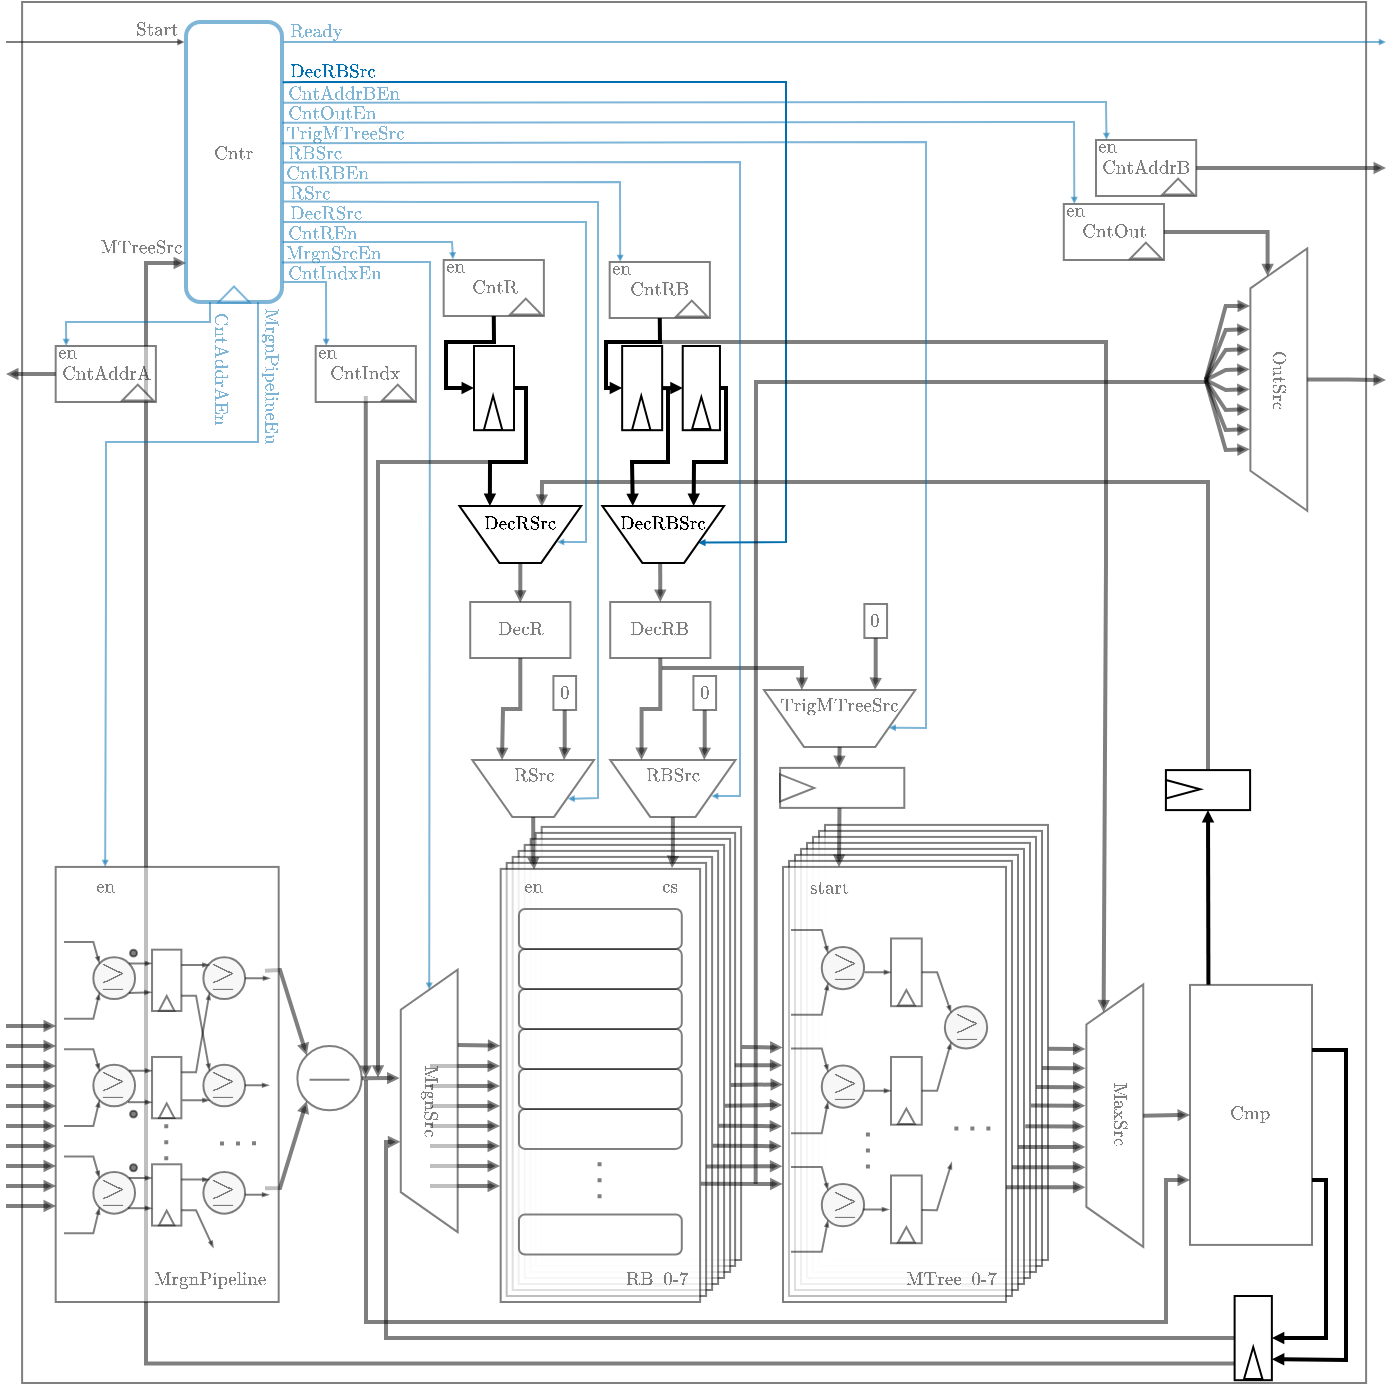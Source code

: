 <mxfile version="26.1.0">
  <diagram name="Page-1" id="jIAjzlRB5ozrFk951E2j">
    <mxGraphModel dx="1100" dy="600" grid="1" gridSize="10" guides="1" tooltips="1" connect="1" arrows="1" fold="1" page="1" pageScale="1" pageWidth="595" pageHeight="842" math="1" shadow="0">
      <root>
        <mxCell id="0" />
        <mxCell id="1" parent="0" />
        <mxCell id="fjjCcIhR5FJAD0Cf6J86-1" value="" style="rounded=0;whiteSpace=wrap;html=1;strokeWidth=1;opacity=50;textOpacity=50;" parent="1" vertex="1">
          <mxGeometry x="28.05" y="10" width="672" height="690.5" as="geometry" />
        </mxCell>
        <mxCell id="fjjCcIhR5FJAD0Cf6J86-296" value="" style="endArrow=block;html=1;rounded=0;entryX=0;entryY=0.25;entryDx=0;entryDy=0;endSize=1;endFill=1;strokeColor=#006EAF;exitX=1.007;exitY=0.215;exitDx=0;exitDy=0;exitPerimeter=0;fontColor=#006EAF;textOpacity=50;" parent="1" source="fjjCcIhR5FJAD0Cf6J86-214" target="fjjCcIhR5FJAD0Cf6J86-276" edge="1">
          <mxGeometry width="50" height="50" relative="1" as="geometry">
            <mxPoint x="160" y="40" as="sourcePoint" />
            <mxPoint x="290" y="40" as="targetPoint" />
            <Array as="points">
              <mxPoint x="170" y="50" />
              <mxPoint x="190" y="50" />
              <mxPoint x="220" y="50" />
              <mxPoint x="280" y="50" />
              <mxPoint x="410" y="50" />
              <mxPoint x="410" y="280" />
            </Array>
          </mxGeometry>
        </mxCell>
        <mxCell id="fjjCcIhR5FJAD0Cf6J86-227" value="" style="endArrow=block;html=1;rounded=0;exitX=0;exitY=0.5;exitDx=0;exitDy=0;entryX=0.751;entryY=-0.205;entryDx=0;entryDy=0;entryPerimeter=0;endSize=1;endFill=1;strokeWidth=2;opacity=50;textOpacity=50;" parent="1" source="fjjCcIhR5FJAD0Cf6J86-287" target="fjjCcIhR5FJAD0Cf6J86-107" edge="1">
          <mxGeometry width="50" height="50" relative="1" as="geometry">
            <mxPoint x="630" y="470" as="sourcePoint" />
            <mxPoint x="288" y="260" as="targetPoint" />
            <Array as="points">
              <mxPoint x="621" y="250" />
              <mxPoint x="288" y="250" />
            </Array>
          </mxGeometry>
        </mxCell>
        <mxCell id="fjjCcIhR5FJAD0Cf6J86-2" style="edgeStyle=orthogonalEdgeStyle;rounded=0;orthogonalLoop=1;jettySize=auto;html=1;strokeWidth=2;endArrow=block;endFill=1;endSize=1;entryX=0.001;entryY=0.861;entryDx=0;entryDy=0;entryPerimeter=0;opacity=50;exitX=-0.004;exitY=0.802;exitDx=0;exitDy=0;exitPerimeter=0;textOpacity=50;" parent="1" target="fjjCcIhR5FJAD0Cf6J86-214" edge="1" source="fjjCcIhR5FJAD0Cf6J86-291">
          <mxGeometry relative="1" as="geometry">
            <mxPoint x="80" y="130" as="targetPoint" />
            <Array as="points">
              <mxPoint x="90" y="691" />
              <mxPoint x="90" y="140" />
            </Array>
            <mxPoint x="620" y="690" as="sourcePoint" />
          </mxGeometry>
        </mxCell>
        <mxCell id="fjjCcIhR5FJAD0Cf6J86-3" value="" style="endArrow=block;html=1;rounded=0;exitX=1;exitY=0.75;exitDx=0;exitDy=0;entryX=0;entryY=1;entryDx=0;entryDy=0;endSize=1;endFill=1;strokeWidth=2;opacity=50;textOpacity=50;" parent="1" target="fjjCcIhR5FJAD0Cf6J86-94" edge="1">
          <mxGeometry width="50" height="50" relative="1" as="geometry">
            <mxPoint x="149.5" y="603.115" as="sourcePoint" />
            <mxPoint x="217.0" y="660" as="targetPoint" />
            <Array as="points">
              <mxPoint x="157.0" y="603" />
            </Array>
          </mxGeometry>
        </mxCell>
        <mxCell id="fjjCcIhR5FJAD0Cf6J86-4" value="" style="endArrow=block;html=1;rounded=0;exitX=1;exitY=0.25;exitDx=0;exitDy=0;entryX=0;entryY=0;entryDx=0;entryDy=0;endSize=1;endFill=1;strokeWidth=2;opacity=50;textOpacity=50;" parent="1" target="fjjCcIhR5FJAD0Cf6J86-94" edge="1">
          <mxGeometry width="50" height="50" relative="1" as="geometry">
            <mxPoint x="149.5" y="494.345" as="sourcePoint" />
            <mxPoint x="227.0" y="470" as="targetPoint" />
            <Array as="points">
              <mxPoint x="157.0" y="494" />
            </Array>
          </mxGeometry>
        </mxCell>
        <mxCell id="fjjCcIhR5FJAD0Cf6J86-5" value="" style="rounded=0;whiteSpace=wrap;html=1;opacity=50;textOpacity=50;" parent="1" vertex="1">
          <mxGeometry x="44.84" y="442.46" width="111.5" height="217.54" as="geometry" />
        </mxCell>
        <mxCell id="fjjCcIhR5FJAD0Cf6J86-6" value="" style="rounded=0;whiteSpace=wrap;html=1;opacity=50;textOpacity=50;" parent="1" vertex="1">
          <mxGeometry x="429.5" y="421.46" width="111.5" height="217.54" as="geometry" />
        </mxCell>
        <mxCell id="fjjCcIhR5FJAD0Cf6J86-7" value="" style="rounded=0;whiteSpace=wrap;html=1;opacity=50;textOpacity=50;" parent="1" vertex="1">
          <mxGeometry x="426.5" y="424.46" width="111.5" height="217.54" as="geometry" />
        </mxCell>
        <mxCell id="fjjCcIhR5FJAD0Cf6J86-8" value="" style="rounded=0;whiteSpace=wrap;html=1;opacity=50;textOpacity=50;" parent="1" vertex="1">
          <mxGeometry x="423.5" y="427.46" width="111.5" height="217.54" as="geometry" />
        </mxCell>
        <mxCell id="fjjCcIhR5FJAD0Cf6J86-9" value="" style="rounded=0;whiteSpace=wrap;html=1;opacity=50;textOpacity=50;" parent="1" vertex="1">
          <mxGeometry x="420.5" y="430.46" width="111.5" height="217.54" as="geometry" />
        </mxCell>
        <mxCell id="fjjCcIhR5FJAD0Cf6J86-10" value="" style="rounded=0;whiteSpace=wrap;html=1;opacity=50;textOpacity=50;" parent="1" vertex="1">
          <mxGeometry x="417.5" y="433.46" width="111.5" height="217.54" as="geometry" />
        </mxCell>
        <mxCell id="fjjCcIhR5FJAD0Cf6J86-11" value="" style="rounded=0;whiteSpace=wrap;html=1;opacity=50;textOpacity=50;" parent="1" vertex="1">
          <mxGeometry x="414.5" y="436.46" width="111.5" height="217.54" as="geometry" />
        </mxCell>
        <mxCell id="fjjCcIhR5FJAD0Cf6J86-12" value="" style="rounded=0;whiteSpace=wrap;html=1;opacity=50;textOpacity=50;" parent="1" vertex="1">
          <mxGeometry x="411.5" y="439.46" width="111.5" height="217.54" as="geometry" />
        </mxCell>
        <mxCell id="fjjCcIhR5FJAD0Cf6J86-13" value="" style="rounded=0;whiteSpace=wrap;html=1;opacity=50;textOpacity=50;" parent="1" vertex="1">
          <mxGeometry x="287.84" y="422.46" width="99.71" height="216.54" as="geometry" />
        </mxCell>
        <mxCell id="fjjCcIhR5FJAD0Cf6J86-14" value="" style="rounded=0;whiteSpace=wrap;html=1;opacity=50;textOpacity=50;" parent="1" vertex="1">
          <mxGeometry x="284.84" y="425.46" width="99.71" height="216.54" as="geometry" />
        </mxCell>
        <mxCell id="fjjCcIhR5FJAD0Cf6J86-15" value="" style="endArrow=block;html=1;rounded=0;endFill=1;strokeWidth=2;exitX=1.004;exitY=0.568;exitDx=0;exitDy=0;exitPerimeter=0;entryX=0;entryY=0.5;entryDx=0;entryDy=0;startFill=0;endSize=1;opacity=50;textOpacity=50;" parent="1" source="fjjCcIhR5FJAD0Cf6J86-16" target="fjjCcIhR5FJAD0Cf6J86-40" edge="1">
          <mxGeometry width="50" height="50" relative="1" as="geometry">
            <mxPoint x="382.61" y="551.31" as="sourcePoint" />
            <mxPoint x="491.461" y="552.06" as="targetPoint" />
          </mxGeometry>
        </mxCell>
        <mxCell id="fjjCcIhR5FJAD0Cf6J86-16" value="" style="rounded=0;whiteSpace=wrap;html=1;opacity=50;textOpacity=50;" parent="1" vertex="1">
          <mxGeometry x="282.34" y="428.46" width="99.71" height="216.54" as="geometry" />
        </mxCell>
        <mxCell id="fjjCcIhR5FJAD0Cf6J86-17" value="" style="rounded=0;whiteSpace=wrap;html=1;opacity=50;textOpacity=50;" parent="1" vertex="1">
          <mxGeometry x="279.34" y="431.46" width="99.71" height="216.54" as="geometry" />
        </mxCell>
        <mxCell id="fjjCcIhR5FJAD0Cf6J86-18" value="" style="rounded=0;whiteSpace=wrap;html=1;opacity=50;textOpacity=50;" parent="1" vertex="1">
          <mxGeometry x="276.34" y="434.46" width="99.71" height="216.54" as="geometry" />
        </mxCell>
        <mxCell id="fjjCcIhR5FJAD0Cf6J86-19" value="" style="rounded=0;whiteSpace=wrap;html=1;opacity=50;textOpacity=50;" parent="1" vertex="1">
          <mxGeometry x="273.34" y="437.46" width="99.71" height="216.54" as="geometry" />
        </mxCell>
        <mxCell id="fjjCcIhR5FJAD0Cf6J86-20" value="" style="rounded=0;whiteSpace=wrap;html=1;opacity=50;textOpacity=50;" parent="1" vertex="1">
          <mxGeometry x="270.34" y="440.46" width="99.71" height="216.54" as="geometry" />
        </mxCell>
        <mxCell id="fjjCcIhR5FJAD0Cf6J86-21" value="" style="endArrow=block;html=1;rounded=0;exitX=0.713;exitY=1.004;exitDx=0;exitDy=0;exitPerimeter=0;entryX=-0.002;entryY=0.45;entryDx=0;entryDy=0;entryPerimeter=0;endSize=1;endFill=1;strokeWidth=2;opacity=50;textOpacity=50;" parent="1" source="fjjCcIhR5FJAD0Cf6J86-58" edge="1">
          <mxGeometry width="50" height="50" relative="1" as="geometry">
            <mxPoint x="240.0" y="582" as="sourcePoint" />
            <mxPoint x="267.141" y="531.903" as="targetPoint" />
          </mxGeometry>
        </mxCell>
        <mxCell id="fjjCcIhR5FJAD0Cf6J86-22" value="" style="endArrow=block;html=1;rounded=0;exitX=0.764;exitY=1.013;exitDx=0;exitDy=0;exitPerimeter=0;entryX=-0.005;entryY=0.335;entryDx=0;entryDy=0;entryPerimeter=0;endSize=1;endFill=1;strokeWidth=2;opacity=50;textOpacity=50;" parent="1" edge="1">
          <mxGeometry width="50" height="50" relative="1" as="geometry">
            <mxPoint x="232.0" y="542" as="sourcePoint" />
            <mxPoint x="267.0" y="542" as="targetPoint" />
          </mxGeometry>
        </mxCell>
        <mxCell id="fjjCcIhR5FJAD0Cf6J86-23" value="" style="endArrow=block;html=1;rounded=0;exitX=0.764;exitY=1.013;exitDx=0;exitDy=0;exitPerimeter=0;entryX=-0.005;entryY=0.335;entryDx=0;entryDy=0;entryPerimeter=0;endSize=1;endFill=1;strokeWidth=2;opacity=50;textOpacity=50;" parent="1" edge="1">
          <mxGeometry width="50" height="50" relative="1" as="geometry">
            <mxPoint x="232.0" y="552" as="sourcePoint" />
            <mxPoint x="267.0" y="552" as="targetPoint" />
          </mxGeometry>
        </mxCell>
        <mxCell id="fjjCcIhR5FJAD0Cf6J86-24" value="" style="endArrow=block;html=1;rounded=0;exitX=0.764;exitY=1.013;exitDx=0;exitDy=0;exitPerimeter=0;entryX=-0.005;entryY=0.335;entryDx=0;entryDy=0;entryPerimeter=0;endSize=1;endFill=1;strokeWidth=2;opacity=50;textOpacity=50;" parent="1" edge="1">
          <mxGeometry width="50" height="50" relative="1" as="geometry">
            <mxPoint x="232.0" y="562" as="sourcePoint" />
            <mxPoint x="267.0" y="562" as="targetPoint" />
          </mxGeometry>
        </mxCell>
        <mxCell id="fjjCcIhR5FJAD0Cf6J86-25" value="" style="endArrow=block;html=1;rounded=0;exitX=0.764;exitY=1.013;exitDx=0;exitDy=0;exitPerimeter=0;entryX=-0.005;entryY=0.335;entryDx=0;entryDy=0;entryPerimeter=0;endSize=1;endFill=1;strokeWidth=2;opacity=50;textOpacity=50;" parent="1" edge="1">
          <mxGeometry width="50" height="50" relative="1" as="geometry">
            <mxPoint x="232.0" y="572" as="sourcePoint" />
            <mxPoint x="267.0" y="572" as="targetPoint" />
          </mxGeometry>
        </mxCell>
        <mxCell id="fjjCcIhR5FJAD0Cf6J86-26" value="" style="endArrow=block;html=1;rounded=0;exitX=0.764;exitY=1.013;exitDx=0;exitDy=0;exitPerimeter=0;entryX=-0.005;entryY=0.335;entryDx=0;entryDy=0;entryPerimeter=0;endSize=1;endFill=1;strokeWidth=2;opacity=50;textOpacity=50;" parent="1" edge="1">
          <mxGeometry width="50" height="50" relative="1" as="geometry">
            <mxPoint x="232.0" y="582" as="sourcePoint" />
            <mxPoint x="267.0" y="582" as="targetPoint" />
          </mxGeometry>
        </mxCell>
        <mxCell id="fjjCcIhR5FJAD0Cf6J86-27" value="" style="endArrow=block;html=1;rounded=0;exitX=0.764;exitY=1.013;exitDx=0;exitDy=0;exitPerimeter=0;entryX=-0.005;entryY=0.335;entryDx=0;entryDy=0;entryPerimeter=0;endSize=1;endFill=1;strokeWidth=2;opacity=50;textOpacity=50;" parent="1" edge="1">
          <mxGeometry width="50" height="50" relative="1" as="geometry">
            <mxPoint x="232.0" y="592" as="sourcePoint" />
            <mxPoint x="267.0" y="592" as="targetPoint" />
          </mxGeometry>
        </mxCell>
        <mxCell id="fjjCcIhR5FJAD0Cf6J86-28" value="" style="endArrow=block;html=1;rounded=0;exitX=0.764;exitY=1.013;exitDx=0;exitDy=0;exitPerimeter=0;entryX=-0.005;entryY=0.335;entryDx=0;entryDy=0;entryPerimeter=0;endSize=1;endFill=1;strokeWidth=2;opacity=50;textOpacity=50;" parent="1" edge="1">
          <mxGeometry width="50" height="50" relative="1" as="geometry">
            <mxPoint x="232.0" y="602" as="sourcePoint" />
            <mxPoint x="267.0" y="602" as="targetPoint" />
          </mxGeometry>
        </mxCell>
        <mxCell id="fjjCcIhR5FJAD0Cf6J86-29" value="" style="rounded=0;whiteSpace=wrap;html=1;opacity=50;textOpacity=50;" parent="1" vertex="1">
          <mxGeometry x="267.34" y="443.46" width="99.71" height="216.54" as="geometry" />
        </mxCell>
        <mxCell id="fjjCcIhR5FJAD0Cf6J86-30" value="" style="rounded=1;whiteSpace=wrap;html=1;opacity=50;textOpacity=50;" parent="1" vertex="1">
          <mxGeometry x="276.48" y="563.46" width="81.42" height="20" as="geometry" />
        </mxCell>
        <mxCell id="fjjCcIhR5FJAD0Cf6J86-31" value="" style="rounded=1;whiteSpace=wrap;html=1;opacity=50;textOpacity=50;" parent="1" vertex="1">
          <mxGeometry x="276.48" y="543.46" width="81.42" height="20" as="geometry" />
        </mxCell>
        <mxCell id="fjjCcIhR5FJAD0Cf6J86-32" value="" style="rounded=1;whiteSpace=wrap;html=1;opacity=50;textOpacity=50;" parent="1" vertex="1">
          <mxGeometry x="276.48" y="523.46" width="81.42" height="20" as="geometry" />
        </mxCell>
        <mxCell id="fjjCcIhR5FJAD0Cf6J86-33" value="" style="rounded=1;whiteSpace=wrap;html=1;opacity=50;textOpacity=50;" parent="1" vertex="1">
          <mxGeometry x="276.48" y="503.46" width="81.42" height="20" as="geometry" />
        </mxCell>
        <mxCell id="fjjCcIhR5FJAD0Cf6J86-34" value="" style="rounded=1;whiteSpace=wrap;html=1;opacity=50;textOpacity=50;" parent="1" vertex="1">
          <mxGeometry x="276.48" y="483.46" width="81.42" height="20" as="geometry" />
        </mxCell>
        <mxCell id="fjjCcIhR5FJAD0Cf6J86-35" value="" style="rounded=1;whiteSpace=wrap;html=1;opacity=50;textOpacity=50;" parent="1" vertex="1">
          <mxGeometry x="276.48" y="463.46" width="81.42" height="20" as="geometry" />
        </mxCell>
        <mxCell id="fjjCcIhR5FJAD0Cf6J86-36" value="" style="endArrow=none;dashed=1;html=1;dashPattern=1 3;strokeWidth=2;rounded=0;opacity=50;textOpacity=50;" parent="1" edge="1">
          <mxGeometry width="50" height="50" relative="1" as="geometry">
            <mxPoint x="316.77" y="590.07" as="sourcePoint" />
            <mxPoint x="316.77" y="610.07" as="targetPoint" />
          </mxGeometry>
        </mxCell>
        <mxCell id="fjjCcIhR5FJAD0Cf6J86-37" value="" style="rounded=1;whiteSpace=wrap;html=1;opacity=50;textOpacity=50;" parent="1" vertex="1">
          <mxGeometry x="276.48" y="616.23" width="81.42" height="20" as="geometry" />
        </mxCell>
        <mxCell id="fjjCcIhR5FJAD0Cf6J86-38" value="&lt;font style=&quot;font-size: 8px;&quot;&gt;$$\text{en}$$&lt;/font&gt;" style="text;html=1;align=center;verticalAlign=middle;whiteSpace=wrap;rounded=0;opacity=50;textOpacity=50;" parent="1" vertex="1">
          <mxGeometry x="278.32" y="449.69" width="10.52" height="7.54" as="geometry" />
        </mxCell>
        <mxCell id="fjjCcIhR5FJAD0Cf6J86-39" value="&lt;font style=&quot;font-size: 8px;&quot;&gt;$$\text{cs}$$&lt;/font&gt;" style="text;html=1;align=center;verticalAlign=middle;whiteSpace=wrap;rounded=0;opacity=50;textOpacity=50;" parent="1" vertex="1">
          <mxGeometry x="346.5" y="449.69" width="9.1" height="7.54" as="geometry" />
        </mxCell>
        <mxCell id="fjjCcIhR5FJAD0Cf6J86-40" value="" style="rounded=0;whiteSpace=wrap;html=1;opacity=50;textOpacity=50;" parent="1" vertex="1">
          <mxGeometry x="408.5" y="442.46" width="111.5" height="217.54" as="geometry" />
        </mxCell>
        <mxCell id="fjjCcIhR5FJAD0Cf6J86-41" value="&lt;font style=&quot;font-size: 8px;&quot;&gt;$$\text{start}$$&lt;/font&gt;" style="text;html=1;align=center;verticalAlign=middle;whiteSpace=wrap;rounded=0;opacity=50;textOpacity=50;" parent="1" vertex="1">
          <mxGeometry x="417.0" y="443.46" width="30" height="20" as="geometry" />
        </mxCell>
        <mxCell id="fjjCcIhR5FJAD0Cf6J86-42" value="" style="shape=trapezoid;perimeter=trapezoidPerimeter;whiteSpace=wrap;html=1;fixedSize=1;rotation=-90;fillColor=#FFFFFF;strokeWidth=1;opacity=50;textOpacity=50;" parent="1" vertex="1">
          <mxGeometry x="508.8" y="552.63" width="131.22" height="28.44" as="geometry" />
        </mxCell>
        <mxCell id="fjjCcIhR5FJAD0Cf6J86-43" value="" style="endArrow=block;html=1;rounded=0;endFill=1;strokeWidth=2;exitX=0.997;exitY=0.072;exitDx=0;exitDy=0;exitPerimeter=0;entryX=0.44;entryY=-0.018;entryDx=0;entryDy=0;entryPerimeter=0;endSize=1;opacity=50;textOpacity=50;" parent="1" edge="1">
          <mxGeometry width="50" height="50" relative="1" as="geometry">
            <mxPoint x="520.004" y="602.65" as="sourcePoint" />
            <mxPoint x="559.688" y="602.627" as="targetPoint" />
          </mxGeometry>
        </mxCell>
        <mxCell id="fjjCcIhR5FJAD0Cf6J86-44" value="" style="endArrow=block;html=1;rounded=0;endFill=1;strokeWidth=2;exitX=0.997;exitY=0.072;exitDx=0;exitDy=0;exitPerimeter=0;entryX=0.471;entryY=-0.019;entryDx=0;entryDy=0;entryPerimeter=0;endSize=1;opacity=50;textOpacity=50;" parent="1" edge="1">
          <mxGeometry width="50" height="50" relative="1" as="geometry">
            <mxPoint x="523.004" y="592.63" as="sourcePoint" />
            <mxPoint x="559.66" y="592.68" as="targetPoint" />
          </mxGeometry>
        </mxCell>
        <mxCell id="fjjCcIhR5FJAD0Cf6J86-45" value="" style="endArrow=block;html=1;rounded=0;endFill=1;strokeWidth=2;exitX=1.001;exitY=0.483;exitDx=0;exitDy=0;exitPerimeter=0;entryX=0.471;entryY=-0.019;entryDx=0;entryDy=0;entryPerimeter=0;endSize=1;opacity=50;textOpacity=50;" parent="1" edge="1">
          <mxGeometry width="50" height="50" relative="1" as="geometry">
            <mxPoint x="526.139" y="582.53" as="sourcePoint" />
            <mxPoint x="559.66" y="582.45" as="targetPoint" />
          </mxGeometry>
        </mxCell>
        <mxCell id="fjjCcIhR5FJAD0Cf6J86-46" value="" style="endArrow=block;html=1;rounded=0;endFill=1;strokeWidth=2;exitX=1.001;exitY=0.447;exitDx=0;exitDy=0;exitPerimeter=0;entryX=0.471;entryY=-0.019;entryDx=0;entryDy=0;entryPerimeter=0;endSize=1;opacity=50;textOpacity=50;" parent="1" edge="1">
          <mxGeometry width="50" height="50" relative="1" as="geometry">
            <mxPoint x="529.639" y="572.09" as="sourcePoint" />
            <mxPoint x="559.52" y="572.22" as="targetPoint" />
          </mxGeometry>
        </mxCell>
        <mxCell id="fjjCcIhR5FJAD0Cf6J86-47" value="" style="endArrow=block;html=1;rounded=0;endFill=1;strokeWidth=2;exitX=1.001;exitY=0.447;exitDx=0;exitDy=0;exitPerimeter=0;entryX=0.578;entryY=-0.018;entryDx=0;entryDy=0;entryPerimeter=0;endSize=1;opacity=50;textOpacity=50;" parent="1" edge="1">
          <mxGeometry width="50" height="50" relative="1" as="geometry">
            <mxPoint x="532.5" y="561.73" as="sourcePoint" />
            <mxPoint x="559.688" y="561.897" as="targetPoint" />
          </mxGeometry>
        </mxCell>
        <mxCell id="fjjCcIhR5FJAD0Cf6J86-48" value="" style="endArrow=block;html=1;rounded=0;endFill=1;strokeWidth=2;exitX=1.001;exitY=0.616;exitDx=0;exitDy=0;exitPerimeter=0;entryX=0.61;entryY=-0.016;entryDx=0;entryDy=0;entryPerimeter=0;endSize=1;opacity=50;textOpacity=50;" parent="1" edge="1">
          <mxGeometry width="50" height="50" relative="1" as="geometry">
            <mxPoint x="535.139" y="552.465" as="sourcePoint" />
            <mxPoint x="559.745" y="552.597" as="targetPoint" />
          </mxGeometry>
        </mxCell>
        <mxCell id="fjjCcIhR5FJAD0Cf6J86-49" value="" style="endArrow=block;html=1;rounded=0;endFill=1;strokeWidth=2;exitX=1.001;exitY=0.586;exitDx=0;exitDy=0;exitPerimeter=0;entryX=0.648;entryY=-0.017;entryDx=0;entryDy=0;entryPerimeter=0;endSize=1;opacity=50;textOpacity=50;" parent="1" edge="1">
          <mxGeometry width="50" height="50" relative="1" as="geometry">
            <mxPoint x="538.139" y="542.938" as="sourcePoint" />
            <mxPoint x="559.717" y="543.178" as="targetPoint" />
          </mxGeometry>
        </mxCell>
        <mxCell id="fjjCcIhR5FJAD0Cf6J86-50" value="" style="endArrow=block;html=1;rounded=0;endFill=1;strokeWidth=2;exitX=1.002;exitY=0.556;exitDx=0;exitDy=0;exitPerimeter=0;entryX=0.684;entryY=-0.017;entryDx=0;entryDy=0;entryPerimeter=0;endSize=1;opacity=50;textOpacity=50;" parent="1" edge="1">
          <mxGeometry width="50" height="50" relative="1" as="geometry">
            <mxPoint x="541.277" y="533.412" as="sourcePoint" />
            <mxPoint x="559.717" y="533.466" as="targetPoint" />
          </mxGeometry>
        </mxCell>
        <mxCell id="fjjCcIhR5FJAD0Cf6J86-51" value="" style="endArrow=block;html=1;rounded=0;endFill=1;strokeWidth=2;exitX=1.004;exitY=0.727;exitDx=0;exitDy=0;exitPerimeter=0;entryX=-0.002;entryY=0.729;entryDx=0;entryDy=0;entryPerimeter=0;startFill=0;endSize=1;opacity=50;textOpacity=50;" parent="1" source="fjjCcIhR5FJAD0Cf6J86-29" target="fjjCcIhR5FJAD0Cf6J86-40" edge="1">
          <mxGeometry width="50" height="50" relative="1" as="geometry">
            <mxPoint x="367.549" y="600.81" as="sourcePoint" />
            <mxPoint x="491.469" y="601.35" as="targetPoint" />
          </mxGeometry>
        </mxCell>
        <mxCell id="fjjCcIhR5FJAD0Cf6J86-52" value="" style="endArrow=block;html=1;rounded=0;endFill=1;strokeWidth=2;exitX=1.001;exitY=0.701;exitDx=0;exitDy=0;exitPerimeter=0;startFill=0;endSize=1;entryX=-0.003;entryY=0.688;entryDx=0;entryDy=0;entryPerimeter=0;opacity=50;textOpacity=50;" parent="1" source="fjjCcIhR5FJAD0Cf6J86-20" target="fjjCcIhR5FJAD0Cf6J86-40" edge="1">
          <mxGeometry width="50" height="50" relative="1" as="geometry">
            <mxPoint x="370.689" y="592.155" as="sourcePoint" />
            <mxPoint x="410.0" y="592" as="targetPoint" />
          </mxGeometry>
        </mxCell>
        <mxCell id="fjjCcIhR5FJAD0Cf6J86-53" value="" style="endArrow=block;html=1;rounded=0;endFill=1;strokeWidth=2;exitX=1.004;exitY=0.667;exitDx=0;exitDy=0;exitPerimeter=0;entryX=-0.005;entryY=0.642;entryDx=0;entryDy=0;entryPerimeter=0;startFill=0;endSize=1;opacity=50;textOpacity=50;" parent="1" source="fjjCcIhR5FJAD0Cf6J86-19" target="fjjCcIhR5FJAD0Cf6J86-40" edge="1">
          <mxGeometry width="50" height="50" relative="1" as="geometry">
            <mxPoint x="373.71" y="581.83" as="sourcePoint" />
            <mxPoint x="491.5" y="582.19" as="targetPoint" />
          </mxGeometry>
        </mxCell>
        <mxCell id="fjjCcIhR5FJAD0Cf6J86-54" value="" style="endArrow=block;html=1;rounded=0;endFill=1;strokeWidth=2;exitX=1.003;exitY=0.676;exitDx=0;exitDy=0;exitPerimeter=0;entryX=-0.004;entryY=0.596;entryDx=0;entryDy=0;entryPerimeter=0;startFill=0;endSize=1;opacity=50;textOpacity=50;" parent="1" target="fjjCcIhR5FJAD0Cf6J86-40" edge="1">
          <mxGeometry width="50" height="50" relative="1" as="geometry">
            <mxPoint x="376.349" y="571.841" as="sourcePoint" />
            <mxPoint x="491.5" y="572.39" as="targetPoint" />
          </mxGeometry>
        </mxCell>
        <mxCell id="fjjCcIhR5FJAD0Cf6J86-55" value="" style="endArrow=block;html=1;rounded=0;endFill=1;strokeWidth=2;exitX=1.024;exitY=0.564;exitDx=0;exitDy=0;exitPerimeter=0;entryX=-0.003;entryY=0.456;entryDx=0;entryDy=0;entryPerimeter=0;startFill=0;startSize=6;endSize=1;opacity=50;textOpacity=50;" parent="1" target="fjjCcIhR5FJAD0Cf6J86-40" edge="1">
          <mxGeometry width="50" height="50" relative="1" as="geometry">
            <mxPoint x="384.443" y="541.589" as="sourcePoint" />
            <mxPoint x="491.361" y="541.98" as="targetPoint" />
          </mxGeometry>
        </mxCell>
        <mxCell id="fjjCcIhR5FJAD0Cf6J86-56" value="" style="endArrow=block;html=1;rounded=0;endFill=1;strokeWidth=2;exitX=1.004;exitY=0.55;exitDx=0;exitDy=0;exitPerimeter=0;entryX=-0.002;entryY=0.415;entryDx=0;entryDy=0;entryPerimeter=0;startFill=0;endSize=1;opacity=50;textOpacity=50;" parent="1" target="fjjCcIhR5FJAD0Cf6J86-40" edge="1">
          <mxGeometry width="50" height="50" relative="1" as="geometry">
            <mxPoint x="387.949" y="532.557" as="sourcePoint" />
            <mxPoint x="491.5" y="531.64" as="targetPoint" />
          </mxGeometry>
        </mxCell>
        <mxCell id="fjjCcIhR5FJAD0Cf6J86-57" value="&lt;h5&gt;&lt;font face=&quot;Helvetica&quot; style=&quot;font-size: 8px;&quot;&gt;$$\text{Cmp}$$&lt;/font&gt;&lt;/h5&gt;" style="rounded=0;whiteSpace=wrap;html=1;rotation=0;opacity=50;textOpacity=50;" parent="1" vertex="1">
          <mxGeometry x="612" y="501.46" width="61" height="130" as="geometry" />
        </mxCell>
        <mxCell id="fjjCcIhR5FJAD0Cf6J86-58" value="" style="shape=trapezoid;perimeter=trapezoidPerimeter;whiteSpace=wrap;html=1;fixedSize=1;rotation=-90;fillColor=#FFFFFF;strokeWidth=1;opacity=50;textOpacity=50;" parent="1" vertex="1">
          <mxGeometry x="166.0" y="545.24" width="131.22" height="28.44" as="geometry" />
        </mxCell>
        <mxCell id="fjjCcIhR5FJAD0Cf6J86-59" value="" style="endArrow=block;html=1;rounded=0;exitX=0.5;exitY=1;exitDx=0;exitDy=0;entryX=0;entryY=0.5;entryDx=0;entryDy=0;endSize=1;endFill=1;strokeWidth=2;opacity=50;textOpacity=50;" parent="1" source="fjjCcIhR5FJAD0Cf6J86-42" target="fjjCcIhR5FJAD0Cf6J86-57" edge="1">
          <mxGeometry width="50" height="50" relative="1" as="geometry">
            <mxPoint x="631" y="592" as="sourcePoint" />
            <mxPoint x="681" y="542" as="targetPoint" />
          </mxGeometry>
        </mxCell>
        <mxCell id="fjjCcIhR5FJAD0Cf6J86-60" value="" style="shape=trapezoid;perimeter=trapezoidPerimeter;whiteSpace=wrap;html=1;fixedSize=1;rotation=-180;fillColor=#FFFFFF;strokeWidth=1;opacity=50;textOpacity=50;" parent="1" vertex="1">
          <mxGeometry x="253.15" y="389" width="60.87" height="28.44" as="geometry" />
        </mxCell>
        <mxCell id="fjjCcIhR5FJAD0Cf6J86-61" value="" style="shape=trapezoid;perimeter=trapezoidPerimeter;whiteSpace=wrap;html=1;fixedSize=1;rotation=-180;fillColor=#FFFFFF;strokeWidth=1;opacity=50;textOpacity=50;" parent="1" vertex="1">
          <mxGeometry x="322.11" y="389" width="62.65" height="28.44" as="geometry" />
        </mxCell>
        <mxCell id="fjjCcIhR5FJAD0Cf6J86-62" value="&lt;font style=&quot;font-size: 8px;&quot;&gt;$$\text{RBSrc}$$&lt;/font&gt;" style="text;html=1;align=center;verticalAlign=middle;whiteSpace=wrap;rounded=0;opacity=50;textOpacity=50;" parent="1" vertex="1">
          <mxGeometry x="335.68" y="389.0" width="35.52" height="16.44" as="geometry" />
        </mxCell>
        <mxCell id="fjjCcIhR5FJAD0Cf6J86-63" value="&lt;font style=&quot;font-size: 8px;&quot;&gt;$$\text{RSrc}$$&lt;/font&gt;" style="text;html=1;align=center;verticalAlign=middle;whiteSpace=wrap;rounded=0;opacity=50;textOpacity=50;" parent="1" vertex="1">
          <mxGeometry x="265.82" y="389.0" width="35.52" height="16.44" as="geometry" />
        </mxCell>
        <mxCell id="fjjCcIhR5FJAD0Cf6J86-64" style="edgeStyle=orthogonalEdgeStyle;rounded=0;orthogonalLoop=1;jettySize=auto;html=1;entryX=0.168;entryY=0.002;entryDx=0;entryDy=0;entryPerimeter=0;endSize=1;endArrow=block;endFill=1;strokeWidth=2;opacity=50;textOpacity=50;" parent="1" source="fjjCcIhR5FJAD0Cf6J86-60" target="fjjCcIhR5FJAD0Cf6J86-29" edge="1">
          <mxGeometry relative="1" as="geometry" />
        </mxCell>
        <mxCell id="fjjCcIhR5FJAD0Cf6J86-65" style="edgeStyle=orthogonalEdgeStyle;rounded=0;orthogonalLoop=1;jettySize=auto;html=1;entryX=0.829;entryY=0.012;entryDx=0;entryDy=0;entryPerimeter=0;endSize=1;endArrow=block;endFill=1;strokeWidth=2;opacity=50;textOpacity=50;" parent="1" source="fjjCcIhR5FJAD0Cf6J86-61" target="fjjCcIhR5FJAD0Cf6J86-20" edge="1">
          <mxGeometry relative="1" as="geometry" />
        </mxCell>
        <mxCell id="fjjCcIhR5FJAD0Cf6J86-66" value="" style="ellipse;whiteSpace=wrap;html=1;aspect=fixed;fillColor=#F0F0F0;opacity=50;textOpacity=50;" parent="1" vertex="1">
          <mxGeometry x="427.885" y="482.465" width="21.163" height="21.163" as="geometry" />
        </mxCell>
        <mxCell id="fjjCcIhR5FJAD0Cf6J86-67" value="" style="endArrow=blockThin;html=1;rounded=0;exitX=1;exitY=0.5;exitDx=0;exitDy=0;entryX=0;entryY=0;entryDx=0;entryDy=0;endFill=1;endSize=1;opacity=50;textOpacity=50;" parent="1" target="fjjCcIhR5FJAD0Cf6J86-66" edge="1">
          <mxGeometry width="50" height="50" relative="1" as="geometry">
            <mxPoint x="412.5" y="474" as="sourcePoint" />
            <mxPoint x="489.423" y="448.604" as="targetPoint" />
            <Array as="points">
              <mxPoint x="427.885" y="474" />
            </Array>
          </mxGeometry>
        </mxCell>
        <mxCell id="fjjCcIhR5FJAD0Cf6J86-68" value="" style="endArrow=blockThin;html=1;rounded=0;entryX=0;entryY=1;entryDx=0;entryDy=0;exitX=1;exitY=0.5;exitDx=0;exitDy=0;endFill=1;endSize=1;opacity=50;textOpacity=50;" parent="1" target="fjjCcIhR5FJAD0Cf6J86-66" edge="1">
          <mxGeometry width="50" height="50" relative="1" as="geometry">
            <mxPoint x="412.5" y="516.326" as="sourcePoint" />
            <mxPoint x="443.269" y="524.792" as="targetPoint" />
            <Array as="points">
              <mxPoint x="427.885" y="516.326" />
            </Array>
          </mxGeometry>
        </mxCell>
        <mxCell id="fjjCcIhR5FJAD0Cf6J86-69" value="&lt;font style=&quot;font-size: 14px;&quot;&gt;$$\geq$$&lt;/font&gt;" style="text;html=1;align=center;verticalAlign=middle;whiteSpace=wrap;rounded=0;opacity=50;textOpacity=50;" parent="1" vertex="1">
          <mxGeometry x="432.654" y="485.98" width="11.538" height="12.698" as="geometry" />
        </mxCell>
        <mxCell id="fjjCcIhR5FJAD0Cf6J86-70" style="edgeStyle=orthogonalEdgeStyle;rounded=0;orthogonalLoop=1;jettySize=auto;html=1;exitX=1.013;exitY=0.599;exitDx=0;exitDy=0;entryX=0;entryY=0.5;entryDx=0;entryDy=0;endArrow=blockThin;endFill=1;curved=0;endSize=1;exitPerimeter=0;opacity=50;textOpacity=50;" parent="1" edge="1">
          <mxGeometry relative="1" as="geometry">
            <mxPoint x="449.323" y="495.142" as="sourcePoint" />
            <mxPoint x="462.5" y="495.163" as="targetPoint" />
          </mxGeometry>
        </mxCell>
        <mxCell id="fjjCcIhR5FJAD0Cf6J86-71" value="" style="ellipse;whiteSpace=wrap;html=1;aspect=fixed;fillColor=#F0F0F0;opacity=50;textOpacity=50;" parent="1" vertex="1">
          <mxGeometry x="427.885" y="541.722" width="21.163" height="21.163" as="geometry" />
        </mxCell>
        <mxCell id="fjjCcIhR5FJAD0Cf6J86-72" value="" style="endArrow=blockThin;html=1;rounded=0;exitX=1;exitY=0.5;exitDx=0;exitDy=0;entryX=0;entryY=0;entryDx=0;entryDy=0;endFill=1;endSize=1;opacity=50;textOpacity=50;" parent="1" target="fjjCcIhR5FJAD0Cf6J86-71" edge="1">
          <mxGeometry width="50" height="50" relative="1" as="geometry">
            <mxPoint x="412.5" y="533.257" as="sourcePoint" />
            <mxPoint x="489.423" y="507.861" as="targetPoint" />
            <Array as="points">
              <mxPoint x="427.885" y="533.257" />
            </Array>
          </mxGeometry>
        </mxCell>
        <mxCell id="fjjCcIhR5FJAD0Cf6J86-73" value="" style="endArrow=blockThin;html=1;rounded=0;entryX=0;entryY=1;entryDx=0;entryDy=0;exitX=1;exitY=0.5;exitDx=0;exitDy=0;endFill=1;endSize=1;opacity=50;textOpacity=50;" parent="1" target="fjjCcIhR5FJAD0Cf6J86-71" edge="1">
          <mxGeometry width="50" height="50" relative="1" as="geometry">
            <mxPoint x="412.5" y="575.583" as="sourcePoint" />
            <mxPoint x="443.269" y="584.048" as="targetPoint" />
            <Array as="points">
              <mxPoint x="427.885" y="575.583" />
            </Array>
          </mxGeometry>
        </mxCell>
        <mxCell id="fjjCcIhR5FJAD0Cf6J86-74" value="&lt;font style=&quot;font-size: 14px;&quot;&gt;$$\geq$$&lt;/font&gt;" style="text;html=1;align=center;verticalAlign=middle;whiteSpace=wrap;rounded=0;opacity=50;textOpacity=50;" parent="1" vertex="1">
          <mxGeometry x="432.654" y="545.237" width="11.538" height="12.698" as="geometry" />
        </mxCell>
        <mxCell id="fjjCcIhR5FJAD0Cf6J86-75" style="edgeStyle=orthogonalEdgeStyle;rounded=0;orthogonalLoop=1;jettySize=auto;html=1;exitX=1.004;exitY=0.599;exitDx=0;exitDy=0;entryX=0;entryY=0.5;entryDx=0;entryDy=0;endArrow=blockThin;endFill=1;endSize=1;exitPerimeter=0;opacity=50;textOpacity=50;" parent="1" edge="1">
          <mxGeometry relative="1" as="geometry">
            <mxPoint x="449.132" y="554.399" as="sourcePoint" />
            <mxPoint x="462.5" y="554.42" as="targetPoint" />
          </mxGeometry>
        </mxCell>
        <mxCell id="fjjCcIhR5FJAD0Cf6J86-76" value="" style="rounded=0;whiteSpace=wrap;html=1;opacity=50;textOpacity=50;" parent="1" vertex="1">
          <mxGeometry x="462.5" y="478.233" width="15.385" height="33.861" as="geometry" />
        </mxCell>
        <mxCell id="fjjCcIhR5FJAD0Cf6J86-77" value="" style="triangle;whiteSpace=wrap;html=1;rotation=-90;opacity=50;textOpacity=50;" parent="1" vertex="1">
          <mxGeometry x="466.346" y="503.628" width="7.692" height="8.465" as="geometry" />
        </mxCell>
        <mxCell id="fjjCcIhR5FJAD0Cf6J86-78" value="" style="rounded=0;whiteSpace=wrap;html=1;opacity=50;textOpacity=50;" parent="1" vertex="1">
          <mxGeometry x="462.5" y="537.489" width="15.385" height="33.861" as="geometry" />
        </mxCell>
        <mxCell id="fjjCcIhR5FJAD0Cf6J86-79" value="" style="triangle;whiteSpace=wrap;html=1;rotation=-90;opacity=50;textOpacity=50;" parent="1" vertex="1">
          <mxGeometry x="466.346" y="562.885" width="7.692" height="8.465" as="geometry" />
        </mxCell>
        <mxCell id="fjjCcIhR5FJAD0Cf6J86-80" value="" style="ellipse;whiteSpace=wrap;html=1;aspect=fixed;fillColor=#F0F0F0;opacity=50;textOpacity=50;" parent="1" vertex="1">
          <mxGeometry x="427.885" y="600.979" width="21.163" height="21.163" as="geometry" />
        </mxCell>
        <mxCell id="fjjCcIhR5FJAD0Cf6J86-81" value="" style="endArrow=blockThin;html=1;rounded=0;exitX=1;exitY=0.5;exitDx=0;exitDy=0;entryX=0;entryY=0;entryDx=0;entryDy=0;endFill=1;endSize=1;opacity=50;textOpacity=50;" parent="1" target="fjjCcIhR5FJAD0Cf6J86-80" edge="1">
          <mxGeometry width="50" height="50" relative="1" as="geometry">
            <mxPoint x="412.5" y="592.514" as="sourcePoint" />
            <mxPoint x="489.423" y="567.118" as="targetPoint" />
            <Array as="points">
              <mxPoint x="427.885" y="592.514" />
            </Array>
          </mxGeometry>
        </mxCell>
        <mxCell id="fjjCcIhR5FJAD0Cf6J86-82" value="" style="endArrow=blockThin;html=1;rounded=0;entryX=0;entryY=1;entryDx=0;entryDy=0;exitX=1;exitY=0.5;exitDx=0;exitDy=0;endFill=1;endSize=1;opacity=50;textOpacity=50;" parent="1" target="fjjCcIhR5FJAD0Cf6J86-80" edge="1">
          <mxGeometry width="50" height="50" relative="1" as="geometry">
            <mxPoint x="412.5" y="634.84" as="sourcePoint" />
            <mxPoint x="443.269" y="643.305" as="targetPoint" />
            <Array as="points">
              <mxPoint x="427.885" y="634.84" />
            </Array>
          </mxGeometry>
        </mxCell>
        <mxCell id="fjjCcIhR5FJAD0Cf6J86-83" value="&lt;font style=&quot;font-size: 14px;&quot;&gt;$$\geq$$&lt;/font&gt;" style="text;html=1;align=center;verticalAlign=middle;whiteSpace=wrap;rounded=0;opacity=50;textOpacity=50;" parent="1" vertex="1">
          <mxGeometry x="432.654" y="604.494" width="11.538" height="12.698" as="geometry" />
        </mxCell>
        <mxCell id="fjjCcIhR5FJAD0Cf6J86-84" style="edgeStyle=orthogonalEdgeStyle;rounded=0;orthogonalLoop=1;jettySize=auto;html=1;exitX=1.021;exitY=0.604;exitDx=0;exitDy=0;entryX=0;entryY=0.5;entryDx=0;entryDy=0;endArrow=blockThin;endFill=1;curved=0;endSize=1;exitPerimeter=0;opacity=50;textOpacity=50;" parent="1" edge="1">
          <mxGeometry relative="1" as="geometry">
            <mxPoint x="448.492" y="613.761" as="sourcePoint" />
            <mxPoint x="461.5" y="613.677" as="targetPoint" />
          </mxGeometry>
        </mxCell>
        <mxCell id="fjjCcIhR5FJAD0Cf6J86-85" value="" style="rounded=0;whiteSpace=wrap;html=1;opacity=50;textOpacity=50;" parent="1" vertex="1">
          <mxGeometry x="462.5" y="596.746" width="15.385" height="33.861" as="geometry" />
        </mxCell>
        <mxCell id="fjjCcIhR5FJAD0Cf6J86-86" value="" style="triangle;whiteSpace=wrap;html=1;rotation=-90;opacity=50;textOpacity=50;" parent="1" vertex="1">
          <mxGeometry x="466.346" y="622.142" width="7.692" height="8.465" as="geometry" />
        </mxCell>
        <mxCell id="fjjCcIhR5FJAD0Cf6J86-87" value="" style="ellipse;whiteSpace=wrap;html=1;aspect=fixed;fillColor=#F0F0F0;opacity=50;textOpacity=50;" parent="1" vertex="1">
          <mxGeometry x="489.423" y="512.094" width="21.163" height="21.163" as="geometry" />
        </mxCell>
        <mxCell id="fjjCcIhR5FJAD0Cf6J86-88" value="&lt;font style=&quot;font-size: 14px;&quot;&gt;$$\geq$$&lt;/font&gt;" style="text;html=1;align=center;verticalAlign=middle;whiteSpace=wrap;rounded=0;opacity=50;textOpacity=50;" parent="1" vertex="1">
          <mxGeometry x="494.192" y="515.608" width="11.538" height="12.698" as="geometry" />
        </mxCell>
        <mxCell id="fjjCcIhR5FJAD0Cf6J86-89" value="" style="endArrow=blockThin;html=1;rounded=0;exitX=1;exitY=0.5;exitDx=0;exitDy=0;entryX=0;entryY=0;entryDx=0;entryDy=0;endFill=1;endSize=1;opacity=50;textOpacity=50;" parent="1" source="fjjCcIhR5FJAD0Cf6J86-76" target="fjjCcIhR5FJAD0Cf6J86-87" edge="1">
          <mxGeometry width="50" height="50" relative="1" as="geometry">
            <mxPoint x="493.269" y="524.792" as="sourcePoint" />
            <mxPoint x="531.731" y="482.465" as="targetPoint" />
            <Array as="points">
              <mxPoint x="485.577" y="495.163" />
            </Array>
          </mxGeometry>
        </mxCell>
        <mxCell id="fjjCcIhR5FJAD0Cf6J86-90" value="" style="endArrow=blockThin;html=1;rounded=0;exitX=1;exitY=0.5;exitDx=0;exitDy=0;entryX=0;entryY=1;entryDx=0;entryDy=0;endFill=1;endSize=1;opacity=50;textOpacity=50;" parent="1" source="fjjCcIhR5FJAD0Cf6J86-78" target="fjjCcIhR5FJAD0Cf6J86-87" edge="1">
          <mxGeometry width="50" height="50" relative="1" as="geometry">
            <mxPoint x="516.346" y="592.514" as="sourcePoint" />
            <mxPoint x="554.808" y="550.187" as="targetPoint" />
            <Array as="points">
              <mxPoint x="485.577" y="554.42" />
            </Array>
          </mxGeometry>
        </mxCell>
        <mxCell id="fjjCcIhR5FJAD0Cf6J86-91" value="" style="endArrow=none;dashed=1;html=1;dashPattern=1 3;strokeWidth=2;rounded=0;opacity=50;textOpacity=50;" parent="1" edge="1">
          <mxGeometry width="50" height="50" relative="1" as="geometry">
            <mxPoint x="450.96" y="593.219" as="sourcePoint" />
            <mxPoint x="450.96" y="574.878" as="targetPoint" />
          </mxGeometry>
        </mxCell>
        <mxCell id="fjjCcIhR5FJAD0Cf6J86-92" value="" style="endArrow=none;dashed=1;html=1;dashPattern=1 3;strokeWidth=2;rounded=0;opacity=50;textOpacity=50;" parent="1" edge="1">
          <mxGeometry width="50" height="50" relative="1" as="geometry">
            <mxPoint x="494.19" y="573.246" as="sourcePoint" />
            <mxPoint x="514.19" y="573.219" as="targetPoint" />
          </mxGeometry>
        </mxCell>
        <mxCell id="fjjCcIhR5FJAD0Cf6J86-93" value="" style="endArrow=blockThin;html=1;rounded=0;exitX=1;exitY=0.5;exitDx=0;exitDy=0;entryX=0;entryY=1;entryDx=0;entryDy=0;endFill=1;endSize=1;opacity=50;textOpacity=50;" parent="1" edge="1">
          <mxGeometry width="50" height="50" relative="1" as="geometry">
            <mxPoint x="477.88" y="613.954" as="sourcePoint" />
            <mxPoint x="492.88" y="590.11" as="targetPoint" />
            <Array as="points">
              <mxPoint x="485.457" y="614.094" />
            </Array>
          </mxGeometry>
        </mxCell>
        <mxCell id="fjjCcIhR5FJAD0Cf6J86-94" value="" style="ellipse;whiteSpace=wrap;html=1;aspect=fixed;opacity=50;textOpacity=50;" parent="1" vertex="1">
          <mxGeometry x="165.68" y="532.01" width="32.17" height="32.17" as="geometry" />
        </mxCell>
        <mxCell id="fjjCcIhR5FJAD0Cf6J86-95" value="" style="endArrow=block;html=1;rounded=0;exitX=1;exitY=0.5;exitDx=0;exitDy=0;entryX=0.587;entryY=-0.022;entryDx=0;entryDy=0;entryPerimeter=0;endSize=1;endFill=1;strokeWidth=2;opacity=50;textOpacity=50;" parent="1" source="fjjCcIhR5FJAD0Cf6J86-94" target="fjjCcIhR5FJAD0Cf6J86-58" edge="1">
          <mxGeometry width="50" height="50" relative="1" as="geometry">
            <mxPoint x="202.0" y="548.22" as="sourcePoint" />
            <mxPoint x="220.0" y="548.22" as="targetPoint" />
          </mxGeometry>
        </mxCell>
        <mxCell id="fjjCcIhR5FJAD0Cf6J86-96" value="" style="endArrow=none;html=1;rounded=0;opacity=50;textOpacity=50;" parent="1" edge="1">
          <mxGeometry width="50" height="50" relative="1" as="geometry">
            <mxPoint x="171.76" y="548.86" as="sourcePoint" />
            <mxPoint x="191.76" y="548.86" as="targetPoint" />
          </mxGeometry>
        </mxCell>
        <mxCell id="fjjCcIhR5FJAD0Cf6J86-97" style="edgeStyle=orthogonalEdgeStyle;rounded=0;orthogonalLoop=1;jettySize=auto;html=1;entryX=0.25;entryY=1;entryDx=0;entryDy=0;endSize=1;strokeWidth=2;endArrow=block;endFill=1;opacity=50;textOpacity=50;" parent="1" source="fjjCcIhR5FJAD0Cf6J86-98" target="fjjCcIhR5FJAD0Cf6J86-61" edge="1">
          <mxGeometry relative="1" as="geometry" />
        </mxCell>
        <mxCell id="fjjCcIhR5FJAD0Cf6J86-98" value="&lt;font style=&quot;font-size: 8px;&quot;&gt;$$0$$&lt;/font&gt;" style="rounded=0;whiteSpace=wrap;html=1;opacity=50;textOpacity=50;" parent="1" vertex="1">
          <mxGeometry x="363.71" y="347" width="11.34" height="17" as="geometry" />
        </mxCell>
        <mxCell id="fjjCcIhR5FJAD0Cf6J86-99" style="edgeStyle=orthogonalEdgeStyle;rounded=0;orthogonalLoop=1;jettySize=auto;html=1;entryX=0.75;entryY=1;entryDx=0;entryDy=0;endSize=1;endArrow=block;endFill=1;strokeWidth=2;opacity=50;textOpacity=50;" parent="1" source="fjjCcIhR5FJAD0Cf6J86-100" target="fjjCcIhR5FJAD0Cf6J86-61" edge="1">
          <mxGeometry relative="1" as="geometry" />
        </mxCell>
        <mxCell id="fjjCcIhR5FJAD0Cf6J86-100" value="&lt;font style=&quot;font-size: 8px;&quot;&gt;$$\text{DecRB}$$&lt;/font&gt;" style="rounded=0;whiteSpace=wrap;html=1;opacity=50;textOpacity=50;" parent="1" vertex="1">
          <mxGeometry x="322.11" y="310" width="50.1" height="28" as="geometry" />
        </mxCell>
        <mxCell id="fjjCcIhR5FJAD0Cf6J86-101" style="edgeStyle=orthogonalEdgeStyle;rounded=0;orthogonalLoop=1;jettySize=auto;html=1;entryX=0.25;entryY=1;entryDx=0;entryDy=0;endSize=1;strokeWidth=2;endArrow=block;endFill=1;opacity=50;textOpacity=50;" parent="1" source="fjjCcIhR5FJAD0Cf6J86-102" edge="1">
          <mxGeometry relative="1" as="geometry">
            <mxPoint x="299.0" y="389" as="targetPoint" />
          </mxGeometry>
        </mxCell>
        <mxCell id="fjjCcIhR5FJAD0Cf6J86-102" value="&lt;font style=&quot;font-size: 8px;&quot;&gt;$$0$$&lt;/font&gt;" style="rounded=0;whiteSpace=wrap;html=1;opacity=50;textOpacity=50;" parent="1" vertex="1">
          <mxGeometry x="293.71" y="347" width="11.34" height="17" as="geometry" />
        </mxCell>
        <mxCell id="fjjCcIhR5FJAD0Cf6J86-103" style="edgeStyle=orthogonalEdgeStyle;rounded=0;orthogonalLoop=1;jettySize=auto;html=1;entryX=0.75;entryY=1;entryDx=0;entryDy=0;endSize=1;endArrow=block;endFill=1;strokeWidth=2;opacity=50;textOpacity=50;" parent="1" source="fjjCcIhR5FJAD0Cf6J86-104" edge="1">
          <mxGeometry relative="1" as="geometry">
            <mxPoint x="268.0" y="389" as="targetPoint" />
          </mxGeometry>
        </mxCell>
        <mxCell id="fjjCcIhR5FJAD0Cf6J86-104" value="&lt;font style=&quot;font-size: 8px;&quot;&gt;$$\text{DecR}$$&lt;/font&gt;" style="rounded=0;whiteSpace=wrap;html=1;opacity=50;textOpacity=50;" parent="1" vertex="1">
          <mxGeometry x="252.11" y="310" width="50.1" height="28" as="geometry" />
        </mxCell>
        <mxCell id="fjjCcIhR5FJAD0Cf6J86-105" style="edgeStyle=orthogonalEdgeStyle;rounded=0;orthogonalLoop=1;jettySize=auto;html=1;entryX=0.5;entryY=0;entryDx=0;entryDy=0;endSize=1;endArrow=block;endFill=1;strokeWidth=2;opacity=50;textOpacity=50;" parent="1" source="fjjCcIhR5FJAD0Cf6J86-106" target="fjjCcIhR5FJAD0Cf6J86-104" edge="1">
          <mxGeometry relative="1" as="geometry" />
        </mxCell>
        <mxCell id="fjjCcIhR5FJAD0Cf6J86-106" value="" style="shape=trapezoid;perimeter=trapezoidPerimeter;whiteSpace=wrap;html=1;fixedSize=1;rotation=-180;fillColor=#FFFFFF;strokeWidth=1;flipH=0;flipV=0;direction=east;textOpacity=50;" parent="1" vertex="1">
          <mxGeometry x="246.72" y="262" width="60.87" height="28.44" as="geometry" />
        </mxCell>
        <mxCell id="fjjCcIhR5FJAD0Cf6J86-107" value="&lt;font style=&quot;font-size: 8px;&quot;&gt;$$\text{DecRSrc}$$&lt;/font&gt;" style="text;html=1;align=center;verticalAlign=middle;whiteSpace=wrap;rounded=0;" parent="1" vertex="1">
          <mxGeometry x="255.74" y="265" width="42.84" height="12.56" as="geometry" />
        </mxCell>
        <mxCell id="fjjCcIhR5FJAD0Cf6J86-108" value="" style="endArrow=block;html=1;rounded=0;endFill=1;strokeWidth=2;exitX=0.974;exitY=0.616;exitDx=0;exitDy=0;exitPerimeter=0;startFill=0;endSize=1;entryX=-0.003;entryY=0.547;entryDx=0;entryDy=0;entryPerimeter=0;opacity=50;textOpacity=50;" parent="1" source="fjjCcIhR5FJAD0Cf6J86-16" target="fjjCcIhR5FJAD0Cf6J86-40" edge="1">
          <mxGeometry width="50" height="50" relative="1" as="geometry">
            <mxPoint x="380.009" y="561.85" as="sourcePoint" />
            <mxPoint x="410.0" y="562" as="targetPoint" />
          </mxGeometry>
        </mxCell>
        <mxCell id="fjjCcIhR5FJAD0Cf6J86-109" value="" style="shape=trapezoid;perimeter=trapezoidPerimeter;whiteSpace=wrap;html=1;fixedSize=1;rotation=180;fillColor=#FFFFFF;strokeWidth=1;opacity=50;textOpacity=50;" parent="1" vertex="1">
          <mxGeometry x="399.0" y="354.005" width="75.65" height="28.44" as="geometry" />
        </mxCell>
        <mxCell id="fjjCcIhR5FJAD0Cf6J86-113" value="&lt;font style=&quot;font-size: 8px;&quot;&gt;$$\text{TrigMTreeSrc}$$&lt;/font&gt;" style="text;html=1;align=center;verticalAlign=middle;whiteSpace=wrap;rounded=0;rotation=0;opacity=50;textOpacity=50;" parent="1" vertex="1">
          <mxGeometry x="406.82" y="353.005" width="60" height="18" as="geometry" />
        </mxCell>
        <mxCell id="fjjCcIhR5FJAD0Cf6J86-114" value="" style="endArrow=block;html=1;rounded=0;exitX=0.5;exitY=0;exitDx=0;exitDy=0;entryX=0.006;entryY=0.525;entryDx=0;entryDy=0;entryPerimeter=0;endSize=1;endFill=1;strokeWidth=2;opacity=50;textOpacity=50;" parent="1" source="fjjCcIhR5FJAD0Cf6J86-109" target="fjjCcIhR5FJAD0Cf6J86-111" edge="1">
          <mxGeometry width="50" height="50" relative="1" as="geometry">
            <mxPoint x="395.0" y="384.005" as="sourcePoint" />
            <mxPoint x="445.0" y="434.005" as="targetPoint" />
          </mxGeometry>
        </mxCell>
        <mxCell id="fjjCcIhR5FJAD0Cf6J86-115" style="edgeStyle=orthogonalEdgeStyle;rounded=0;orthogonalLoop=1;jettySize=auto;html=1;entryX=0.25;entryY=1;entryDx=0;entryDy=0;endSize=1;strokeWidth=2;endArrow=block;endFill=1;opacity=50;textOpacity=50;" parent="1" source="fjjCcIhR5FJAD0Cf6J86-116" edge="1">
          <mxGeometry relative="1" as="geometry">
            <mxPoint x="454.48" y="354" as="targetPoint" />
          </mxGeometry>
        </mxCell>
        <mxCell id="fjjCcIhR5FJAD0Cf6J86-116" value="&lt;font style=&quot;font-size: 8px;&quot;&gt;$$0$$&lt;/font&gt;" style="rounded=0;whiteSpace=wrap;html=1;opacity=50;textOpacity=50;" parent="1" vertex="1">
          <mxGeometry x="449.19" y="311" width="11.34" height="17" as="geometry" />
        </mxCell>
        <mxCell id="fjjCcIhR5FJAD0Cf6J86-117" value="" style="endArrow=block;html=1;rounded=0;entryX=0.75;entryY=1;entryDx=0;entryDy=0;strokeWidth=2;endFill=1;endSize=1;opacity=50;textOpacity=50;" parent="1" target="fjjCcIhR5FJAD0Cf6J86-109" edge="1">
          <mxGeometry width="50" height="50" relative="1" as="geometry">
            <mxPoint x="348.0" y="343" as="sourcePoint" />
            <mxPoint x="510.0" y="343" as="targetPoint" />
            <Array as="points">
              <mxPoint x="418.0" y="343" />
            </Array>
          </mxGeometry>
        </mxCell>
        <mxCell id="fjjCcIhR5FJAD0Cf6J86-118" value="" style="endArrow=block;html=1;rounded=0;exitX=0.997;exitY=0.522;exitDx=0;exitDy=0;exitPerimeter=0;entryX=0.65;entryY=-0.047;entryDx=0;entryDy=0;entryPerimeter=0;strokeWidth=2;endFill=1;endSize=1;opacity=50;textOpacity=50;" parent="1" source="fjjCcIhR5FJAD0Cf6J86-111" target="fjjCcIhR5FJAD0Cf6J86-41" edge="1">
          <mxGeometry width="50" height="50" relative="1" as="geometry">
            <mxPoint x="490.0" y="450" as="sourcePoint" />
            <mxPoint x="540" y="400" as="targetPoint" />
          </mxGeometry>
        </mxCell>
        <mxCell id="fjjCcIhR5FJAD0Cf6J86-119" style="edgeStyle=orthogonalEdgeStyle;rounded=0;orthogonalLoop=1;jettySize=auto;html=1;exitX=1;exitY=0;exitDx=0;exitDy=0;entryX=0;entryY=0.25;entryDx=0;entryDy=0;endArrow=blockThin;endFill=1;endSize=1;opacity=50;textOpacity=50;" parent="1" source="fjjCcIhR5FJAD0Cf6J86-120" target="fjjCcIhR5FJAD0Cf6J86-125" edge="1">
          <mxGeometry relative="1" as="geometry" />
        </mxCell>
        <mxCell id="fjjCcIhR5FJAD0Cf6J86-120" value="" style="ellipse;whiteSpace=wrap;html=1;aspect=fixed;fillColor=#F0F0F0;opacity=50;textOpacity=50;" parent="1" vertex="1">
          <mxGeometry x="63.672" y="487.665" width="20.849" height="20.849" as="geometry" />
        </mxCell>
        <mxCell id="fjjCcIhR5FJAD0Cf6J86-121" value="" style="endArrow=blockThin;html=1;rounded=0;exitX=1;exitY=0.5;exitDx=0;exitDy=0;entryX=0;entryY=0;entryDx=0;entryDy=0;endFill=1;endSize=1;opacity=50;textOpacity=50;" parent="1" target="fjjCcIhR5FJAD0Cf6J86-120" edge="1">
          <mxGeometry width="50" height="50" relative="1" as="geometry">
            <mxPoint x="49.0" y="480" as="sourcePoint" />
            <mxPoint x="122.358" y="457.005" as="targetPoint" />
            <Array as="points">
              <mxPoint x="63.672" y="480" />
            </Array>
          </mxGeometry>
        </mxCell>
        <mxCell id="fjjCcIhR5FJAD0Cf6J86-122" value="" style="endArrow=blockThin;html=1;rounded=0;entryX=0;entryY=1;entryDx=0;entryDy=0;exitX=1;exitY=0.5;exitDx=0;exitDy=0;endFill=1;endSize=1;opacity=50;textOpacity=50;" parent="1" target="fjjCcIhR5FJAD0Cf6J86-120" edge="1">
          <mxGeometry width="50" height="50" relative="1" as="geometry">
            <mxPoint x="49.0" y="518.326" as="sourcePoint" />
            <mxPoint x="78.343" y="525.991" as="targetPoint" />
            <Array as="points">
              <mxPoint x="63.672" y="518.326" />
            </Array>
          </mxGeometry>
        </mxCell>
        <mxCell id="fjjCcIhR5FJAD0Cf6J86-123" value="&lt;font style=&quot;font-size: 14px;&quot;&gt;$$\geq$$&lt;/font&gt;" style="text;html=1;align=center;verticalAlign=middle;whiteSpace=wrap;rounded=0;opacity=50;textOpacity=50;" parent="1" vertex="1">
          <mxGeometry x="68.24" y="491.458" width="11.004" height="11.498" as="geometry" />
        </mxCell>
        <mxCell id="fjjCcIhR5FJAD0Cf6J86-124" value="" style="group;opacity=50;textOpacity=50;" parent="1" vertex="1" connectable="0">
          <mxGeometry x="93.015" y="483.833" width="14.672" height="30.661" as="geometry" />
        </mxCell>
        <mxCell id="fjjCcIhR5FJAD0Cf6J86-125" value="" style="rounded=0;whiteSpace=wrap;html=1;opacity=50;textOpacity=50;" parent="fjjCcIhR5FJAD0Cf6J86-124" vertex="1">
          <mxGeometry width="14.672" height="30.661" as="geometry" />
        </mxCell>
        <mxCell id="fjjCcIhR5FJAD0Cf6J86-126" value="" style="triangle;whiteSpace=wrap;html=1;rotation=-90;opacity=50;textOpacity=50;" parent="fjjCcIhR5FJAD0Cf6J86-124" vertex="1">
          <mxGeometry x="3.668" y="22.995" width="7.336" height="7.665" as="geometry" />
        </mxCell>
        <mxCell id="fjjCcIhR5FJAD0Cf6J86-127" style="edgeStyle=orthogonalEdgeStyle;rounded=0;orthogonalLoop=1;jettySize=auto;html=1;exitX=1;exitY=0.5;exitDx=0;exitDy=0;endArrow=blockThin;endFill=1;curved=0;endSize=1;opacity=50;textOpacity=50;" parent="1" source="fjjCcIhR5FJAD0Cf6J86-128" edge="1">
          <mxGeometry relative="1" as="geometry">
            <mxPoint x="152.0" y="498" as="targetPoint" />
          </mxGeometry>
        </mxCell>
        <mxCell id="fjjCcIhR5FJAD0Cf6J86-128" value="" style="ellipse;whiteSpace=wrap;html=1;aspect=fixed;fillColor=#F0F0F0;opacity=50;textOpacity=50;" parent="1" vertex="1">
          <mxGeometry x="118.69" y="487.665" width="20.849" height="20.849" as="geometry" />
        </mxCell>
        <mxCell id="fjjCcIhR5FJAD0Cf6J86-129" value="&lt;font style=&quot;font-size: 14px;&quot;&gt;$$\geq$$&lt;/font&gt;" style="text;html=1;align=center;verticalAlign=middle;whiteSpace=wrap;rounded=0;opacity=50;textOpacity=50;" parent="1" vertex="1">
          <mxGeometry x="123.258" y="491.458" width="11.004" height="11.498" as="geometry" />
        </mxCell>
        <mxCell id="fjjCcIhR5FJAD0Cf6J86-130" style="edgeStyle=orthogonalEdgeStyle;rounded=0;orthogonalLoop=1;jettySize=auto;html=1;exitX=1;exitY=0.25;exitDx=0;exitDy=0;entryX=0;entryY=0;entryDx=0;entryDy=0;endArrow=blockThin;endFill=1;endSize=1;opacity=50;textOpacity=50;" parent="1" source="fjjCcIhR5FJAD0Cf6J86-125" target="fjjCcIhR5FJAD0Cf6J86-128" edge="1">
          <mxGeometry relative="1" as="geometry">
            <mxPoint x="115.022" y="491.498" as="targetPoint" />
          </mxGeometry>
        </mxCell>
        <mxCell id="fjjCcIhR5FJAD0Cf6J86-131" style="edgeStyle=orthogonalEdgeStyle;rounded=0;orthogonalLoop=1;jettySize=auto;html=1;exitX=1;exitY=0;exitDx=0;exitDy=0;entryX=0;entryY=0.25;entryDx=0;entryDy=0;endArrow=blockThin;endFill=1;endSize=1;opacity=50;textOpacity=50;" parent="1" source="fjjCcIhR5FJAD0Cf6J86-132" target="fjjCcIhR5FJAD0Cf6J86-137" edge="1">
          <mxGeometry relative="1" as="geometry" />
        </mxCell>
        <mxCell id="fjjCcIhR5FJAD0Cf6J86-132" value="" style="ellipse;whiteSpace=wrap;html=1;aspect=fixed;fillColor=#F0F0F0;opacity=50;textOpacity=50;" parent="1" vertex="1">
          <mxGeometry x="63.672" y="541.321" width="20.849" height="20.849" as="geometry" />
        </mxCell>
        <mxCell id="fjjCcIhR5FJAD0Cf6J86-133" value="" style="endArrow=blockThin;html=1;rounded=0;exitX=1;exitY=0.5;exitDx=0;exitDy=0;entryX=0;entryY=0;entryDx=0;entryDy=0;endFill=1;endSize=1;opacity=50;textOpacity=50;" parent="1" target="fjjCcIhR5FJAD0Cf6J86-132" edge="1">
          <mxGeometry width="50" height="50" relative="1" as="geometry">
            <mxPoint x="49.0" y="533.656" as="sourcePoint" />
            <mxPoint x="122.358" y="510.661" as="targetPoint" />
            <Array as="points">
              <mxPoint x="63.672" y="533.656" />
            </Array>
          </mxGeometry>
        </mxCell>
        <mxCell id="fjjCcIhR5FJAD0Cf6J86-134" value="" style="endArrow=blockThin;html=1;rounded=0;entryX=0;entryY=1;entryDx=0;entryDy=0;exitX=1;exitY=0.5;exitDx=0;exitDy=0;endFill=1;endSize=1;opacity=50;textOpacity=50;" parent="1" target="fjjCcIhR5FJAD0Cf6J86-132" edge="1">
          <mxGeometry width="50" height="50" relative="1" as="geometry">
            <mxPoint x="49.0" y="571.982" as="sourcePoint" />
            <mxPoint x="78.343" y="579.647" as="targetPoint" />
            <Array as="points">
              <mxPoint x="63.672" y="571.982" />
            </Array>
          </mxGeometry>
        </mxCell>
        <mxCell id="fjjCcIhR5FJAD0Cf6J86-135" value="&lt;font style=&quot;font-size: 14px;&quot;&gt;$$\geq$$&lt;/font&gt;" style="text;html=1;align=center;verticalAlign=middle;whiteSpace=wrap;rounded=0;opacity=50;textOpacity=50;" parent="1" vertex="1">
          <mxGeometry x="68.24" y="545.115" width="11.004" height="11.498" as="geometry" />
        </mxCell>
        <mxCell id="fjjCcIhR5FJAD0Cf6J86-136" value="" style="group;opacity=50;textOpacity=50;" parent="1" vertex="1" connectable="0">
          <mxGeometry x="93.015" y="537.489" width="14.672" height="30.661" as="geometry" />
        </mxCell>
        <mxCell id="fjjCcIhR5FJAD0Cf6J86-137" value="" style="rounded=0;whiteSpace=wrap;html=1;opacity=50;textOpacity=50;" parent="fjjCcIhR5FJAD0Cf6J86-136" vertex="1">
          <mxGeometry width="14.672" height="30.661" as="geometry" />
        </mxCell>
        <mxCell id="fjjCcIhR5FJAD0Cf6J86-138" value="" style="triangle;whiteSpace=wrap;html=1;rotation=-90;opacity=50;textOpacity=50;" parent="fjjCcIhR5FJAD0Cf6J86-136" vertex="1">
          <mxGeometry x="3.668" y="22.995" width="7.336" height="7.665" as="geometry" />
        </mxCell>
        <mxCell id="fjjCcIhR5FJAD0Cf6J86-139" value="" style="endArrow=blockThin;html=1;rounded=0;entryX=0;entryY=1;entryDx=0;entryDy=0;exitX=1;exitY=0.25;exitDx=0;exitDy=0;endFill=1;endSize=1;opacity=50;textOpacity=50;" parent="1" source="fjjCcIhR5FJAD0Cf6J86-137" target="fjjCcIhR5FJAD0Cf6J86-128" edge="1">
          <mxGeometry width="50" height="50" relative="1" as="geometry">
            <mxPoint x="137.03" y="556.652" as="sourcePoint" />
            <mxPoint x="173.709" y="518.326" as="targetPoint" />
            <Array as="points">
              <mxPoint x="115.022" y="545.154" />
            </Array>
          </mxGeometry>
        </mxCell>
        <mxCell id="fjjCcIhR5FJAD0Cf6J86-140" value="" style="ellipse;whiteSpace=wrap;html=1;aspect=fixed;fillColor=#F0F0F0;opacity=50;textOpacity=50;" parent="1" vertex="1">
          <mxGeometry x="118.69" y="541.321" width="20.849" height="20.849" as="geometry" />
        </mxCell>
        <mxCell id="fjjCcIhR5FJAD0Cf6J86-141" value="&lt;font style=&quot;font-size: 14px;&quot;&gt;$$\geq$$&lt;/font&gt;" style="text;html=1;align=center;verticalAlign=middle;whiteSpace=wrap;rounded=0;opacity=50;textOpacity=50;" parent="1" vertex="1">
          <mxGeometry x="123.258" y="545.115" width="11.004" height="11.498" as="geometry" />
        </mxCell>
        <mxCell id="fjjCcIhR5FJAD0Cf6J86-142" value="" style="endArrow=blockThin;html=1;rounded=0;exitX=1;exitY=0.75;exitDx=0;exitDy=0;entryX=0;entryY=0;entryDx=0;entryDy=0;endFill=1;endSize=1;opacity=50;textOpacity=50;" parent="1" source="fjjCcIhR5FJAD0Cf6J86-125" target="fjjCcIhR5FJAD0Cf6J86-140" edge="1">
          <mxGeometry width="50" height="50" relative="1" as="geometry">
            <mxPoint x="159.037" y="541.321" as="sourcePoint" />
            <mxPoint x="195.716" y="502.995" as="targetPoint" />
            <Array as="points">
              <mxPoint x="115.022" y="506.828" />
            </Array>
          </mxGeometry>
        </mxCell>
        <mxCell id="fjjCcIhR5FJAD0Cf6J86-143" value="" style="ellipse;whiteSpace=wrap;html=1;aspect=fixed;fillColor=#000000;opacity=50;textOpacity=50;" parent="1" vertex="1">
          <mxGeometry x="82.011" y="483.833" width="3.475" height="3.475" as="geometry" />
        </mxCell>
        <mxCell id="fjjCcIhR5FJAD0Cf6J86-144" value="" style="ellipse;whiteSpace=wrap;html=1;aspect=fixed;fillColor=#000000;opacity=50;textOpacity=50;" parent="1" vertex="1">
          <mxGeometry x="82.011" y="564.317" width="3.475" height="3.475" as="geometry" />
        </mxCell>
        <mxCell id="fjjCcIhR5FJAD0Cf6J86-145" style="edgeStyle=orthogonalEdgeStyle;rounded=0;orthogonalLoop=1;jettySize=auto;html=1;exitX=1;exitY=0;exitDx=0;exitDy=0;entryX=0;entryY=0.25;entryDx=0;entryDy=0;endArrow=blockThin;endFill=1;endSize=1;opacity=50;textOpacity=50;" parent="1" source="fjjCcIhR5FJAD0Cf6J86-146" target="fjjCcIhR5FJAD0Cf6J86-151" edge="1">
          <mxGeometry relative="1" as="geometry" />
        </mxCell>
        <mxCell id="fjjCcIhR5FJAD0Cf6J86-146" value="" style="ellipse;whiteSpace=wrap;html=1;aspect=fixed;fillColor=#F0F0F0;opacity=50;textOpacity=50;" parent="1" vertex="1">
          <mxGeometry x="63.672" y="594.977" width="20.849" height="20.849" as="geometry" />
        </mxCell>
        <mxCell id="fjjCcIhR5FJAD0Cf6J86-147" value="" style="endArrow=blockThin;html=1;rounded=0;exitX=1;exitY=0.5;exitDx=0;exitDy=0;entryX=0;entryY=0;entryDx=0;entryDy=0;endFill=1;endSize=1;opacity=50;textOpacity=50;" parent="1" target="fjjCcIhR5FJAD0Cf6J86-146" edge="1">
          <mxGeometry width="50" height="50" relative="1" as="geometry">
            <mxPoint x="49.0" y="587.312" as="sourcePoint" />
            <mxPoint x="122.358" y="564.317" as="targetPoint" />
            <Array as="points">
              <mxPoint x="63.672" y="587.312" />
            </Array>
          </mxGeometry>
        </mxCell>
        <mxCell id="fjjCcIhR5FJAD0Cf6J86-148" value="" style="endArrow=blockThin;html=1;rounded=0;entryX=0;entryY=1;entryDx=0;entryDy=0;exitX=1;exitY=0.5;exitDx=0;exitDy=0;endFill=1;endSize=1;opacity=50;textOpacity=50;" parent="1" target="fjjCcIhR5FJAD0Cf6J86-146" edge="1">
          <mxGeometry width="50" height="50" relative="1" as="geometry">
            <mxPoint x="49.0" y="625.638" as="sourcePoint" />
            <mxPoint x="78.343" y="633.303" as="targetPoint" />
            <Array as="points">
              <mxPoint x="63.672" y="625.638" />
            </Array>
          </mxGeometry>
        </mxCell>
        <mxCell id="fjjCcIhR5FJAD0Cf6J86-149" value="&lt;font style=&quot;font-size: 14px;&quot;&gt;$$\geq$$&lt;/font&gt;" style="text;html=1;align=center;verticalAlign=middle;whiteSpace=wrap;rounded=0;opacity=50;textOpacity=50;" parent="1" vertex="1">
          <mxGeometry x="68.24" y="598.771" width="11.004" height="11.498" as="geometry" />
        </mxCell>
        <mxCell id="fjjCcIhR5FJAD0Cf6J86-150" value="" style="group;opacity=50;textOpacity=50;" parent="1" vertex="1" connectable="0">
          <mxGeometry x="93.015" y="591.145" width="14.672" height="30.661" as="geometry" />
        </mxCell>
        <mxCell id="fjjCcIhR5FJAD0Cf6J86-151" value="" style="rounded=0;whiteSpace=wrap;html=1;opacity=50;textOpacity=50;" parent="fjjCcIhR5FJAD0Cf6J86-150" vertex="1">
          <mxGeometry width="14.672" height="30.661" as="geometry" />
        </mxCell>
        <mxCell id="fjjCcIhR5FJAD0Cf6J86-152" value="" style="triangle;whiteSpace=wrap;html=1;rotation=-90;opacity=50;textOpacity=50;" parent="fjjCcIhR5FJAD0Cf6J86-150" vertex="1">
          <mxGeometry x="3.668" y="22.995" width="7.336" height="7.665" as="geometry" />
        </mxCell>
        <mxCell id="fjjCcIhR5FJAD0Cf6J86-153" value="" style="ellipse;whiteSpace=wrap;html=1;aspect=fixed;fillColor=#F0F0F0;opacity=50;textOpacity=50;" parent="1" vertex="1">
          <mxGeometry x="118.69" y="594.977" width="20.849" height="20.849" as="geometry" />
        </mxCell>
        <mxCell id="fjjCcIhR5FJAD0Cf6J86-154" value="&lt;font style=&quot;font-size: 14px;&quot;&gt;$$\geq$$&lt;/font&gt;" style="text;html=1;align=center;verticalAlign=middle;whiteSpace=wrap;rounded=0;opacity=50;textOpacity=50;" parent="1" vertex="1">
          <mxGeometry x="123.258" y="598.771" width="11.004" height="11.498" as="geometry" />
        </mxCell>
        <mxCell id="fjjCcIhR5FJAD0Cf6J86-155" style="edgeStyle=orthogonalEdgeStyle;rounded=0;orthogonalLoop=1;jettySize=auto;html=1;exitX=1;exitY=0.25;exitDx=0;exitDy=0;entryX=0;entryY=0;entryDx=0;entryDy=0;endArrow=blockThin;endFill=1;endSize=1;opacity=50;textOpacity=50;" parent="1" source="fjjCcIhR5FJAD0Cf6J86-151" target="fjjCcIhR5FJAD0Cf6J86-153" edge="1">
          <mxGeometry relative="1" as="geometry">
            <mxPoint x="115.022" y="598.81" as="targetPoint" />
          </mxGeometry>
        </mxCell>
        <mxCell id="fjjCcIhR5FJAD0Cf6J86-156" value="" style="endArrow=blockThin;html=1;rounded=0;exitX=1;exitY=0.75;exitDx=0;exitDy=0;endFill=1;endSize=1;opacity=50;textOpacity=50;" parent="1" source="fjjCcIhR5FJAD0Cf6J86-151" edge="1">
          <mxGeometry width="50" height="50" relative="1" as="geometry">
            <mxPoint x="159.037" y="648.634" as="sourcePoint" />
            <mxPoint x="123.692" y="632.89" as="targetPoint" />
            <Array as="points">
              <mxPoint x="115.022" y="614.14" />
            </Array>
          </mxGeometry>
        </mxCell>
        <mxCell id="fjjCcIhR5FJAD0Cf6J86-157" value="" style="ellipse;whiteSpace=wrap;html=1;aspect=fixed;fillColor=#000000;opacity=50;textOpacity=50;" parent="1" vertex="1">
          <mxGeometry x="82.011" y="591.145" width="3.475" height="3.475" as="geometry" />
        </mxCell>
        <mxCell id="fjjCcIhR5FJAD0Cf6J86-158" value="" style="endArrow=none;dashed=1;html=1;dashPattern=1 3;strokeWidth=2;rounded=0;opacity=50;textOpacity=50;" parent="1" edge="1">
          <mxGeometry width="50" height="50" relative="1" as="geometry">
            <mxPoint x="126.997" y="580.706" as="sourcePoint" />
            <mxPoint x="145.67" y="580.68" as="targetPoint" />
          </mxGeometry>
        </mxCell>
        <mxCell id="fjjCcIhR5FJAD0Cf6J86-159" value="" style="endArrow=none;dashed=1;html=1;dashPattern=1 3;strokeWidth=2;rounded=0;opacity=50;textOpacity=50;" parent="1" edge="1">
          <mxGeometry width="50" height="50" relative="1" as="geometry">
            <mxPoint x="100.127" y="571.075" as="sourcePoint" />
            <mxPoint x="100.127" y="589.23" as="targetPoint" />
          </mxGeometry>
        </mxCell>
        <mxCell id="fjjCcIhR5FJAD0Cf6J86-160" value="" style="endArrow=blockThin;html=1;rounded=0;exitX=1;exitY=1;exitDx=0;exitDy=0;entryX=-0.017;entryY=0.696;entryDx=0;entryDy=0;entryPerimeter=0;endSize=1;endFill=1;opacity=50;textOpacity=50;" parent="1" source="fjjCcIhR5FJAD0Cf6J86-120" target="fjjCcIhR5FJAD0Cf6J86-125" edge="1">
          <mxGeometry width="50" height="50" relative="1" as="geometry">
            <mxPoint x="82.0" y="510" as="sourcePoint" />
            <mxPoint x="132.0" y="490" as="targetPoint" />
          </mxGeometry>
        </mxCell>
        <mxCell id="fjjCcIhR5FJAD0Cf6J86-161" value="" style="endArrow=blockThin;html=1;rounded=0;exitX=1;exitY=1;exitDx=0;exitDy=0;entryX=-0.017;entryY=0.696;entryDx=0;entryDy=0;entryPerimeter=0;endSize=1;endFill=1;opacity=50;textOpacity=50;" parent="1" edge="1">
          <mxGeometry width="50" height="50" relative="1" as="geometry">
            <mxPoint x="81.01" y="560.09" as="sourcePoint" />
            <mxPoint x="93.01" y="560.09" as="targetPoint" />
          </mxGeometry>
        </mxCell>
        <mxCell id="fjjCcIhR5FJAD0Cf6J86-162" value="" style="endArrow=blockThin;html=1;rounded=0;exitX=1;exitY=1;exitDx=0;exitDy=0;entryX=-0.017;entryY=0.696;entryDx=0;entryDy=0;entryPerimeter=0;endSize=1;endFill=1;opacity=50;textOpacity=50;" parent="1" edge="1">
          <mxGeometry width="50" height="50" relative="1" as="geometry">
            <mxPoint x="81.01" y="613.09" as="sourcePoint" />
            <mxPoint x="93.01" y="613.09" as="targetPoint" />
          </mxGeometry>
        </mxCell>
        <mxCell id="fjjCcIhR5FJAD0Cf6J86-163" value="" style="endArrow=blockThin;html=1;rounded=0;exitX=1.029;exitY=0.707;exitDx=0;exitDy=0;entryX=0;entryY=1;entryDx=0;entryDy=0;endSize=1;endFill=1;exitPerimeter=0;opacity=50;textOpacity=50;" parent="1" source="fjjCcIhR5FJAD0Cf6J86-137" target="fjjCcIhR5FJAD0Cf6J86-140" edge="1">
          <mxGeometry width="50" height="50" relative="1" as="geometry">
            <mxPoint x="108.01" y="560.09" as="sourcePoint" />
            <mxPoint x="120.01" y="560.09" as="targetPoint" />
          </mxGeometry>
        </mxCell>
        <mxCell id="fjjCcIhR5FJAD0Cf6J86-164" style="edgeStyle=orthogonalEdgeStyle;rounded=0;orthogonalLoop=1;jettySize=auto;html=1;exitX=1;exitY=0.5;exitDx=0;exitDy=0;endArrow=blockThin;endFill=1;curved=0;endSize=1;opacity=50;textOpacity=50;" parent="1" edge="1">
          <mxGeometry relative="1" as="geometry">
            <mxPoint x="139.54" y="551.63" as="sourcePoint" />
            <mxPoint x="151.54" y="551.63" as="targetPoint" />
          </mxGeometry>
        </mxCell>
        <mxCell id="fjjCcIhR5FJAD0Cf6J86-165" style="edgeStyle=orthogonalEdgeStyle;rounded=0;orthogonalLoop=1;jettySize=auto;html=1;exitX=1;exitY=0.5;exitDx=0;exitDy=0;endArrow=blockThin;endFill=1;curved=0;endSize=1;opacity=50;textOpacity=50;" parent="1" edge="1">
          <mxGeometry relative="1" as="geometry">
            <mxPoint x="139.54" y="606.36" as="sourcePoint" />
            <mxPoint x="151.54" y="606.36" as="targetPoint" />
          </mxGeometry>
        </mxCell>
        <mxCell id="fjjCcIhR5FJAD0Cf6J86-166" value="" style="endArrow=block;html=1;rounded=0;strokeWidth=2;endSize=1;endFill=1;entryX=0;entryY=0.75;entryDx=0;entryDy=0;opacity=50;textOpacity=50;" parent="1" target="fjjCcIhR5FJAD0Cf6J86-57" edge="1">
          <mxGeometry width="50" height="50" relative="1" as="geometry">
            <mxPoint x="200.0" y="549" as="sourcePoint" />
            <mxPoint x="210.0" y="589" as="targetPoint" />
            <Array as="points">
              <mxPoint x="200.0" y="580" />
              <mxPoint x="200.0" y="610" />
              <mxPoint x="200.0" y="670" />
              <mxPoint x="600" y="670" />
              <mxPoint x="600" y="599" />
            </Array>
          </mxGeometry>
        </mxCell>
        <mxCell id="fjjCcIhR5FJAD0Cf6J86-167" value="" style="endArrow=block;html=1;rounded=0;entryX=0.344;entryY=-0.008;entryDx=0;entryDy=0;entryPerimeter=0;endSize=1;endFill=1;strokeWidth=2;exitX=0;exitY=0.5;exitDx=0;exitDy=0;opacity=50;textOpacity=50;" parent="1" source="fjjCcIhR5FJAD0Cf6J86-291" target="fjjCcIhR5FJAD0Cf6J86-58" edge="1">
          <mxGeometry width="50" height="50" relative="1" as="geometry">
            <mxPoint x="620" y="660.2" as="sourcePoint" />
            <mxPoint x="213.565" y="579.93" as="targetPoint" />
            <Array as="points">
              <mxPoint x="210" y="678" />
              <mxPoint x="210" y="580" />
            </Array>
          </mxGeometry>
        </mxCell>
        <mxCell id="fjjCcIhR5FJAD0Cf6J86-168" value="" style="endArrow=none;html=1;rounded=0;endSize=1;endFill=1;strokeWidth=2;startFill=0;opacity=50;textOpacity=50;" parent="1" edge="1">
          <mxGeometry width="50" height="50" relative="1" as="geometry">
            <mxPoint x="394.84" y="601" as="sourcePoint" />
            <mxPoint x="620" y="200" as="targetPoint" />
            <Array as="points">
              <mxPoint x="395" y="200" />
              <mxPoint x="460" y="200" />
              <mxPoint x="540" y="200" />
            </Array>
          </mxGeometry>
        </mxCell>
        <mxCell id="fjjCcIhR5FJAD0Cf6J86-169" style="edgeStyle=orthogonalEdgeStyle;rounded=0;orthogonalLoop=1;jettySize=auto;html=1;endSize=1;endArrow=block;endFill=1;strokeWidth=2;opacity=50;textOpacity=50;" parent="1" source="fjjCcIhR5FJAD0Cf6J86-170" edge="1">
          <mxGeometry relative="1" as="geometry">
            <mxPoint x="710" y="199" as="targetPoint" />
          </mxGeometry>
        </mxCell>
        <mxCell id="fjjCcIhR5FJAD0Cf6J86-170" value="" style="shape=trapezoid;perimeter=trapezoidPerimeter;whiteSpace=wrap;html=1;fixedSize=1;rotation=-90;fillColor=#FFFFFF;strokeWidth=1;opacity=50;textOpacity=50;" parent="1" vertex="1">
          <mxGeometry x="590.8" y="184.56" width="131.22" height="28.44" as="geometry" />
        </mxCell>
        <mxCell id="fjjCcIhR5FJAD0Cf6J86-171" value="" style="endArrow=block;html=1;rounded=0;entryX=-0.005;entryY=0.335;entryDx=0;entryDy=0;entryPerimeter=0;endSize=1;endFill=1;strokeWidth=2;opacity=50;textOpacity=50;" parent="1" edge="1">
          <mxGeometry width="50" height="50" relative="1" as="geometry">
            <mxPoint x="619.84" y="199" as="sourcePoint" />
            <mxPoint x="641.86" y="173.66" as="targetPoint" />
            <Array as="points">
              <mxPoint x="629.84" y="174" />
            </Array>
          </mxGeometry>
        </mxCell>
        <mxCell id="fjjCcIhR5FJAD0Cf6J86-172" value="" style="endArrow=block;html=1;rounded=0;entryX=-0.005;entryY=0.335;entryDx=0;entryDy=0;entryPerimeter=0;endSize=1;endFill=1;strokeWidth=2;opacity=50;textOpacity=50;" parent="1" edge="1">
          <mxGeometry width="50" height="50" relative="1" as="geometry">
            <mxPoint x="619.84" y="199" as="sourcePoint" />
            <mxPoint x="641.86" y="183.66" as="targetPoint" />
            <Array as="points">
              <mxPoint x="629.84" y="184" />
            </Array>
          </mxGeometry>
        </mxCell>
        <mxCell id="fjjCcIhR5FJAD0Cf6J86-173" value="" style="endArrow=block;html=1;rounded=0;entryX=-0.005;entryY=0.335;entryDx=0;entryDy=0;entryPerimeter=0;endSize=1;endFill=1;strokeWidth=2;opacity=50;textOpacity=50;" parent="1" edge="1">
          <mxGeometry width="50" height="50" relative="1" as="geometry">
            <mxPoint x="619.84" y="199" as="sourcePoint" />
            <mxPoint x="641.86" y="193.66" as="targetPoint" />
            <Array as="points">
              <mxPoint x="629.84" y="194" />
            </Array>
          </mxGeometry>
        </mxCell>
        <mxCell id="fjjCcIhR5FJAD0Cf6J86-174" value="" style="endArrow=block;html=1;rounded=0;entryX=-0.005;entryY=0.335;entryDx=0;entryDy=0;entryPerimeter=0;endSize=1;endFill=1;strokeWidth=2;opacity=50;textOpacity=50;" parent="1" edge="1">
          <mxGeometry width="50" height="50" relative="1" as="geometry">
            <mxPoint x="619.84" y="199" as="sourcePoint" />
            <mxPoint x="641.86" y="203.66" as="targetPoint" />
            <Array as="points">
              <mxPoint x="629.84" y="204" />
            </Array>
          </mxGeometry>
        </mxCell>
        <mxCell id="fjjCcIhR5FJAD0Cf6J86-175" value="" style="endArrow=block;html=1;rounded=0;entryX=-0.005;entryY=0.335;entryDx=0;entryDy=0;entryPerimeter=0;endSize=1;endFill=1;strokeWidth=2;opacity=50;textOpacity=50;" parent="1" edge="1">
          <mxGeometry width="50" height="50" relative="1" as="geometry">
            <mxPoint x="619.84" y="199" as="sourcePoint" />
            <mxPoint x="641.86" y="213.66" as="targetPoint" />
            <Array as="points">
              <mxPoint x="629.84" y="214" />
            </Array>
          </mxGeometry>
        </mxCell>
        <mxCell id="fjjCcIhR5FJAD0Cf6J86-176" value="" style="endArrow=block;html=1;rounded=0;entryX=-0.005;entryY=0.335;entryDx=0;entryDy=0;entryPerimeter=0;endSize=1;endFill=1;strokeWidth=2;opacity=50;textOpacity=50;" parent="1" edge="1">
          <mxGeometry width="50" height="50" relative="1" as="geometry">
            <mxPoint x="619.84" y="199" as="sourcePoint" />
            <mxPoint x="641.86" y="223.66" as="targetPoint" />
            <Array as="points">
              <mxPoint x="629.84" y="224" />
            </Array>
          </mxGeometry>
        </mxCell>
        <mxCell id="fjjCcIhR5FJAD0Cf6J86-177" value="" style="endArrow=block;html=1;rounded=0;entryX=-0.005;entryY=0.335;entryDx=0;entryDy=0;entryPerimeter=0;endSize=1;endFill=1;strokeWidth=2;opacity=50;textOpacity=50;" parent="1" edge="1">
          <mxGeometry width="50" height="50" relative="1" as="geometry">
            <mxPoint x="619.84" y="199" as="sourcePoint" />
            <mxPoint x="641.86" y="233.66" as="targetPoint" />
            <Array as="points">
              <mxPoint x="629.84" y="234" />
            </Array>
          </mxGeometry>
        </mxCell>
        <mxCell id="fjjCcIhR5FJAD0Cf6J86-178" value="" style="endArrow=block;html=1;rounded=0;entryX=-0.005;entryY=0.335;entryDx=0;entryDy=0;entryPerimeter=0;endSize=1;endFill=1;strokeWidth=2;opacity=50;textOpacity=50;" parent="1" edge="1">
          <mxGeometry width="50" height="50" relative="1" as="geometry">
            <mxPoint x="619.84" y="199" as="sourcePoint" />
            <mxPoint x="642" y="162.0" as="targetPoint" />
            <Array as="points">
              <mxPoint x="629.84" y="162" />
            </Array>
          </mxGeometry>
        </mxCell>
        <mxCell id="fjjCcIhR5FJAD0Cf6J86-179" style="edgeStyle=orthogonalEdgeStyle;rounded=0;orthogonalLoop=1;jettySize=auto;html=1;endSize=1;strokeWidth=2;endArrow=block;endFill=1;startFill=0;exitX=0.5;exitY=1;exitDx=0;exitDy=0;opacity=50;textOpacity=50;" parent="1" edge="1">
          <mxGeometry relative="1" as="geometry">
            <mxPoint x="199.89" y="547.952" as="targetPoint" />
            <mxPoint x="199.89" y="207" as="sourcePoint" />
          </mxGeometry>
        </mxCell>
        <mxCell id="fjjCcIhR5FJAD0Cf6J86-180" value="" style="group;opacity=50;textOpacity=50;" parent="1" vertex="1" connectable="0">
          <mxGeometry x="174.84" y="182" width="50.1" height="28" as="geometry" />
        </mxCell>
        <mxCell id="fjjCcIhR5FJAD0Cf6J86-181" value="&lt;font style=&quot;font-size: 8px;&quot;&gt;$$\text{CntIndx}$$&lt;/font&gt;" style="rounded=0;whiteSpace=wrap;html=1;opacity=50;textOpacity=50;" parent="fjjCcIhR5FJAD0Cf6J86-180" vertex="1">
          <mxGeometry width="50.1" height="28" as="geometry" />
        </mxCell>
        <mxCell id="fjjCcIhR5FJAD0Cf6J86-182" value="" style="triangle;whiteSpace=wrap;html=1;rotation=-90;opacity=50;textOpacity=50;" parent="fjjCcIhR5FJAD0Cf6J86-180" vertex="1">
          <mxGeometry x="37.08" y="15.51" width="7.95" height="15.57" as="geometry" />
        </mxCell>
        <mxCell id="fjjCcIhR5FJAD0Cf6J86-183" value="&lt;font style=&quot;font-size: 8px;&quot;&gt;$$\text{en}$$&lt;/font&gt;" style="text;html=1;align=center;verticalAlign=middle;whiteSpace=wrap;rounded=0;opacity=50;textOpacity=50;" parent="fjjCcIhR5FJAD0Cf6J86-180" vertex="1">
          <mxGeometry x="1.137e-13" width="10.52" height="7.54" as="geometry" />
        </mxCell>
        <mxCell id="fjjCcIhR5FJAD0Cf6J86-184" value="" style="group;opacity=50;textOpacity=50;" parent="1" vertex="1" connectable="0">
          <mxGeometry x="238.84" y="139" width="50.1" height="28" as="geometry" />
        </mxCell>
        <mxCell id="fjjCcIhR5FJAD0Cf6J86-185" value="&lt;font style=&quot;font-size: 8px;&quot;&gt;$$\text{CntR}$$&lt;/font&gt;" style="rounded=0;whiteSpace=wrap;html=1;opacity=50;textOpacity=50;" parent="fjjCcIhR5FJAD0Cf6J86-184" vertex="1">
          <mxGeometry width="50.1" height="28" as="geometry" />
        </mxCell>
        <mxCell id="fjjCcIhR5FJAD0Cf6J86-186" value="" style="triangle;whiteSpace=wrap;html=1;rotation=-90;opacity=50;textOpacity=50;" parent="fjjCcIhR5FJAD0Cf6J86-184" vertex="1">
          <mxGeometry x="37.08" y="15.51" width="7.95" height="15.57" as="geometry" />
        </mxCell>
        <mxCell id="fjjCcIhR5FJAD0Cf6J86-187" value="&lt;font style=&quot;font-size: 8px;&quot;&gt;$$\text{en}$$&lt;/font&gt;" style="text;html=1;align=center;verticalAlign=middle;whiteSpace=wrap;rounded=0;opacity=50;textOpacity=50;" parent="fjjCcIhR5FJAD0Cf6J86-184" vertex="1">
          <mxGeometry x="1.137e-13" width="10.52" height="7.54" as="geometry" />
        </mxCell>
        <mxCell id="fjjCcIhR5FJAD0Cf6J86-188" value="" style="endArrow=block;html=1;rounded=0;exitX=0.5;exitY=1;exitDx=0;exitDy=0;entryX=0;entryY=0.5;entryDx=0;entryDy=0;endSize=1;endFill=1;strokeWidth=2;textOpacity=50;" parent="1" source="fjjCcIhR5FJAD0Cf6J86-185" target="fjjCcIhR5FJAD0Cf6J86-283" edge="1">
          <mxGeometry width="50" height="50" relative="1" as="geometry">
            <mxPoint x="286.84" y="310" as="sourcePoint" />
            <mxPoint x="264.203" y="262.438" as="targetPoint" />
            <Array as="points">
              <mxPoint x="264" y="180" />
              <mxPoint x="240" y="180" />
              <mxPoint x="240" y="203" />
            </Array>
          </mxGeometry>
        </mxCell>
        <mxCell id="fjjCcIhR5FJAD0Cf6J86-189" value="" style="group;opacity=50;textOpacity=50;" parent="1" vertex="1" connectable="0">
          <mxGeometry x="321.84" y="140" width="50.1" height="28" as="geometry" />
        </mxCell>
        <mxCell id="fjjCcIhR5FJAD0Cf6J86-190" value="&lt;font style=&quot;font-size: 8px;&quot;&gt;$$\text{CntRB}$$&lt;/font&gt;" style="rounded=0;whiteSpace=wrap;html=1;opacity=50;textOpacity=50;" parent="fjjCcIhR5FJAD0Cf6J86-189" vertex="1">
          <mxGeometry width="50.1" height="28" as="geometry" />
        </mxCell>
        <mxCell id="fjjCcIhR5FJAD0Cf6J86-191" value="" style="triangle;whiteSpace=wrap;html=1;rotation=-90;opacity=50;textOpacity=50;" parent="fjjCcIhR5FJAD0Cf6J86-189" vertex="1">
          <mxGeometry x="37.08" y="15.51" width="7.95" height="15.57" as="geometry" />
        </mxCell>
        <mxCell id="fjjCcIhR5FJAD0Cf6J86-192" value="&lt;font style=&quot;font-size: 8px;&quot;&gt;$$\text{en}$$&lt;/font&gt;" style="text;html=1;align=center;verticalAlign=middle;whiteSpace=wrap;rounded=0;opacity=50;textOpacity=50;" parent="fjjCcIhR5FJAD0Cf6J86-189" vertex="1">
          <mxGeometry x="1.137e-13" width="10.52" height="7.54" as="geometry" />
        </mxCell>
        <mxCell id="fjjCcIhR5FJAD0Cf6J86-193" style="edgeStyle=orthogonalEdgeStyle;rounded=0;orthogonalLoop=1;jettySize=auto;html=1;entryX=0.5;entryY=0;entryDx=0;entryDy=0;strokeWidth=2;endArrow=block;endFill=1;endSize=1;exitX=0.525;exitY=0.012;exitDx=0;exitDy=0;exitPerimeter=0;opacity=50;textOpacity=50;" parent="1" source="fjjCcIhR5FJAD0Cf6J86-276" target="fjjCcIhR5FJAD0Cf6J86-100" edge="1">
          <mxGeometry relative="1" as="geometry">
            <mxPoint x="347" y="290" as="sourcePoint" />
          </mxGeometry>
        </mxCell>
        <mxCell id="fjjCcIhR5FJAD0Cf6J86-194" value="" style="group;opacity=50;textOpacity=50;" parent="1" vertex="1" connectable="0">
          <mxGeometry x="548.9" y="111" width="50.1" height="28" as="geometry" />
        </mxCell>
        <mxCell id="fjjCcIhR5FJAD0Cf6J86-195" value="&lt;font style=&quot;font-size: 8px;&quot;&gt;$$\text{CntOut}$$&lt;/font&gt;" style="rounded=0;whiteSpace=wrap;html=1;opacity=50;textOpacity=50;" parent="fjjCcIhR5FJAD0Cf6J86-194" vertex="1">
          <mxGeometry width="50.1" height="28" as="geometry" />
        </mxCell>
        <mxCell id="fjjCcIhR5FJAD0Cf6J86-196" value="" style="triangle;whiteSpace=wrap;html=1;rotation=-90;opacity=50;textOpacity=50;" parent="fjjCcIhR5FJAD0Cf6J86-194" vertex="1">
          <mxGeometry x="37.08" y="15.51" width="7.95" height="15.57" as="geometry" />
        </mxCell>
        <mxCell id="fjjCcIhR5FJAD0Cf6J86-197" value="&lt;font style=&quot;font-size: 8px;&quot;&gt;$$\text{en}$$&lt;/font&gt;" style="text;html=1;align=center;verticalAlign=middle;whiteSpace=wrap;rounded=0;opacity=50;textOpacity=50;" parent="fjjCcIhR5FJAD0Cf6J86-194" vertex="1">
          <mxGeometry width="10.52" height="7.54" as="geometry" />
        </mxCell>
        <mxCell id="fjjCcIhR5FJAD0Cf6J86-198" value="&lt;font style=&quot;font-size: 8px;&quot;&gt;$$\text{en}$$&lt;/font&gt;" style="text;html=1;align=center;verticalAlign=middle;whiteSpace=wrap;rounded=0;opacity=50;textOpacity=50;" parent="1" vertex="1">
          <mxGeometry x="63.67" y="449.69" width="10.52" height="7.54" as="geometry" />
        </mxCell>
        <mxCell id="fjjCcIhR5FJAD0Cf6J86-199" style="edgeStyle=orthogonalEdgeStyle;rounded=0;orthogonalLoop=1;jettySize=auto;html=1;entryX=1;entryY=0.25;entryDx=0;entryDy=0;strokeWidth=2;endArrow=block;endFill=1;endSize=1;opacity=50;textOpacity=50;" parent="1" source="fjjCcIhR5FJAD0Cf6J86-195" target="fjjCcIhR5FJAD0Cf6J86-170" edge="1">
          <mxGeometry relative="1" as="geometry">
            <Array as="points">
              <mxPoint x="650.84" y="125" />
            </Array>
          </mxGeometry>
        </mxCell>
        <mxCell id="fjjCcIhR5FJAD0Cf6J86-200" value="" style="group;opacity=50;textOpacity=50;" parent="1" vertex="1" connectable="0">
          <mxGeometry x="565.0" y="79" width="50.1" height="28" as="geometry" />
        </mxCell>
        <mxCell id="fjjCcIhR5FJAD0Cf6J86-201" style="edgeStyle=orthogonalEdgeStyle;rounded=0;orthogonalLoop=1;jettySize=auto;html=1;strokeWidth=2;endArrow=block;endFill=1;endSize=1;opacity=50;textOpacity=50;" parent="fjjCcIhR5FJAD0Cf6J86-200" source="fjjCcIhR5FJAD0Cf6J86-202" edge="1">
          <mxGeometry relative="1" as="geometry">
            <mxPoint x="145.0" y="14" as="targetPoint" />
          </mxGeometry>
        </mxCell>
        <mxCell id="fjjCcIhR5FJAD0Cf6J86-202" value="&lt;font style=&quot;font-size: 8px;&quot;&gt;$$\text{CntAddrB}$$&lt;/font&gt;" style="rounded=0;whiteSpace=wrap;html=1;opacity=50;textOpacity=50;" parent="fjjCcIhR5FJAD0Cf6J86-200" vertex="1">
          <mxGeometry width="50.1" height="28" as="geometry" />
        </mxCell>
        <mxCell id="fjjCcIhR5FJAD0Cf6J86-203" value="" style="triangle;whiteSpace=wrap;html=1;rotation=-90;opacity=50;textOpacity=50;" parent="fjjCcIhR5FJAD0Cf6J86-200" vertex="1">
          <mxGeometry x="37.08" y="15.51" width="7.95" height="15.57" as="geometry" />
        </mxCell>
        <mxCell id="fjjCcIhR5FJAD0Cf6J86-204" value="&lt;font style=&quot;font-size: 8px;&quot;&gt;$$\text{en}$$&lt;/font&gt;" style="text;html=1;align=center;verticalAlign=middle;whiteSpace=wrap;rounded=0;opacity=50;textOpacity=50;" parent="fjjCcIhR5FJAD0Cf6J86-200" vertex="1">
          <mxGeometry width="10.52" height="7.54" as="geometry" />
        </mxCell>
        <mxCell id="fjjCcIhR5FJAD0Cf6J86-205" value="" style="endArrow=block;html=1;rounded=0;entryX=1;entryY=0.25;entryDx=0;entryDy=0;strokeWidth=2;endFill=1;endSize=1;opacity=50;textOpacity=50;" parent="1" target="fjjCcIhR5FJAD0Cf6J86-42" edge="1">
          <mxGeometry width="50" height="50" relative="1" as="geometry">
            <mxPoint x="347" y="180" as="sourcePoint" />
            <mxPoint x="566.81" y="515.178" as="targetPoint" />
            <Array as="points">
              <mxPoint x="570" y="180" />
              <mxPoint x="570" y="290" />
            </Array>
          </mxGeometry>
        </mxCell>
        <mxCell id="fjjCcIhR5FJAD0Cf6J86-206" value="" style="endArrow=block;html=1;rounded=0;entryX=-0.005;entryY=0.335;entryDx=0;entryDy=0;entryPerimeter=0;endSize=1;endFill=1;strokeWidth=2;opacity=50;textOpacity=50;" parent="1" edge="1">
          <mxGeometry width="50" height="50" relative="1" as="geometry">
            <mxPoint x="20" y="542" as="sourcePoint" />
            <mxPoint x="45.0" y="542" as="targetPoint" />
          </mxGeometry>
        </mxCell>
        <mxCell id="fjjCcIhR5FJAD0Cf6J86-207" value="" style="endArrow=block;html=1;rounded=0;entryX=-0.005;entryY=0.335;entryDx=0;entryDy=0;entryPerimeter=0;endSize=1;endFill=1;strokeWidth=2;opacity=50;textOpacity=50;" parent="1" edge="1">
          <mxGeometry width="50" height="50" relative="1" as="geometry">
            <mxPoint x="20" y="552" as="sourcePoint" />
            <mxPoint x="45.0" y="552" as="targetPoint" />
          </mxGeometry>
        </mxCell>
        <mxCell id="fjjCcIhR5FJAD0Cf6J86-208" value="" style="endArrow=block;html=1;rounded=0;entryX=-0.005;entryY=0.335;entryDx=0;entryDy=0;entryPerimeter=0;endSize=1;endFill=1;strokeWidth=2;opacity=50;textOpacity=50;" parent="1" edge="1">
          <mxGeometry width="50" height="50" relative="1" as="geometry">
            <mxPoint x="20" y="562" as="sourcePoint" />
            <mxPoint x="45.0" y="562" as="targetPoint" />
          </mxGeometry>
        </mxCell>
        <mxCell id="fjjCcIhR5FJAD0Cf6J86-209" value="" style="endArrow=block;html=1;rounded=0;entryX=-0.005;entryY=0.335;entryDx=0;entryDy=0;entryPerimeter=0;endSize=1;endFill=1;strokeWidth=2;opacity=50;textOpacity=50;" parent="1" edge="1">
          <mxGeometry width="50" height="50" relative="1" as="geometry">
            <mxPoint x="20" y="572" as="sourcePoint" />
            <mxPoint x="45.0" y="572" as="targetPoint" />
          </mxGeometry>
        </mxCell>
        <mxCell id="fjjCcIhR5FJAD0Cf6J86-210" value="" style="endArrow=block;html=1;rounded=0;entryX=-0.005;entryY=0.335;entryDx=0;entryDy=0;entryPerimeter=0;endSize=1;endFill=1;strokeWidth=2;opacity=50;textOpacity=50;" parent="1" edge="1">
          <mxGeometry width="50" height="50" relative="1" as="geometry">
            <mxPoint x="20" y="582" as="sourcePoint" />
            <mxPoint x="45.0" y="582" as="targetPoint" />
          </mxGeometry>
        </mxCell>
        <mxCell id="fjjCcIhR5FJAD0Cf6J86-211" value="" style="endArrow=block;html=1;rounded=0;entryX=-0.005;entryY=0.335;entryDx=0;entryDy=0;entryPerimeter=0;endSize=1;endFill=1;strokeWidth=2;opacity=50;textOpacity=50;" parent="1" edge="1">
          <mxGeometry width="50" height="50" relative="1" as="geometry">
            <mxPoint x="20" y="592" as="sourcePoint" />
            <mxPoint x="45.0" y="592" as="targetPoint" />
          </mxGeometry>
        </mxCell>
        <mxCell id="fjjCcIhR5FJAD0Cf6J86-212" value="" style="endArrow=block;html=1;rounded=0;entryX=-0.005;entryY=0.335;entryDx=0;entryDy=0;entryPerimeter=0;endSize=1;endFill=1;strokeWidth=2;opacity=50;textOpacity=50;" parent="1" edge="1">
          <mxGeometry width="50" height="50" relative="1" as="geometry">
            <mxPoint x="20" y="602" as="sourcePoint" />
            <mxPoint x="45.0" y="602" as="targetPoint" />
          </mxGeometry>
        </mxCell>
        <mxCell id="fjjCcIhR5FJAD0Cf6J86-213" value="" style="endArrow=block;html=1;rounded=0;entryX=-0.005;entryY=0.335;entryDx=0;entryDy=0;entryPerimeter=0;endSize=1;endFill=1;strokeWidth=2;opacity=50;textOpacity=50;" parent="1" edge="1">
          <mxGeometry width="50" height="50" relative="1" as="geometry">
            <mxPoint x="20" y="532" as="sourcePoint" />
            <mxPoint x="45.0" y="532" as="targetPoint" />
          </mxGeometry>
        </mxCell>
        <mxCell id="fjjCcIhR5FJAD0Cf6J86-214" value="" style="rounded=1;whiteSpace=wrap;html=1;strokeColor=#006EAF;strokeWidth=2;opacity=50;textOpacity=50;" parent="1" vertex="1">
          <mxGeometry x="110.0" y="20" width="48" height="140" as="geometry" />
        </mxCell>
        <mxCell id="fjjCcIhR5FJAD0Cf6J86-215" value="" style="endArrow=block;html=1;rounded=0;entryX=-0.005;entryY=0.335;entryDx=0;entryDy=0;entryPerimeter=0;endSize=1;endFill=1;strokeWidth=2;opacity=50;textOpacity=50;" parent="1" edge="1">
          <mxGeometry width="50" height="50" relative="1" as="geometry">
            <mxPoint x="20" y="612" as="sourcePoint" />
            <mxPoint x="45.0" y="612" as="targetPoint" />
          </mxGeometry>
        </mxCell>
        <mxCell id="fjjCcIhR5FJAD0Cf6J86-216" value="" style="endArrow=block;html=1;rounded=0;entryX=-0.005;entryY=0.335;entryDx=0;entryDy=0;entryPerimeter=0;endSize=1;endFill=1;strokeWidth=2;opacity=50;textOpacity=50;" parent="1" edge="1">
          <mxGeometry width="50" height="50" relative="1" as="geometry">
            <mxPoint x="20" y="522" as="sourcePoint" />
            <mxPoint x="45.0" y="522" as="targetPoint" />
          </mxGeometry>
        </mxCell>
        <mxCell id="fjjCcIhR5FJAD0Cf6J86-217" value="" style="endArrow=block;html=1;rounded=0;exitX=0.999;exitY=0.859;exitDx=0;exitDy=0;entryX=1;entryY=0.5;entryDx=0;entryDy=0;endSize=1;endFill=1;strokeColor=#006EAF;exitPerimeter=0;opacity=50;textOpacity=50;" parent="1" source="fjjCcIhR5FJAD0Cf6J86-214" target="fjjCcIhR5FJAD0Cf6J86-58" edge="1">
          <mxGeometry width="50" height="50" relative="1" as="geometry">
            <mxPoint x="231.74" y="160.0" as="sourcePoint" />
            <mxPoint x="234.29" y="510.85" as="targetPoint" />
            <Array as="points">
              <mxPoint x="190" y="140" />
              <mxPoint x="232" y="140" />
            </Array>
          </mxGeometry>
        </mxCell>
        <mxCell id="fjjCcIhR5FJAD0Cf6J86-218" value="" style="endArrow=block;html=1;rounded=0;entryX=0.5;entryY=0;entryDx=0;entryDy=0;exitX=1.016;exitY=0.928;exitDx=0;exitDy=0;exitPerimeter=0;endSize=1;endFill=1;strokeColor=#006EAF;opacity=50;textOpacity=50;" parent="1" source="fjjCcIhR5FJAD0Cf6J86-214" target="fjjCcIhR5FJAD0Cf6J86-183" edge="1">
          <mxGeometry width="50" height="50" relative="1" as="geometry">
            <mxPoint x="60" y="310" as="sourcePoint" />
            <mxPoint x="110" y="260" as="targetPoint" />
            <Array as="points">
              <mxPoint x="160" y="150" />
              <mxPoint x="180" y="150" />
            </Array>
          </mxGeometry>
        </mxCell>
        <mxCell id="fjjCcIhR5FJAD0Cf6J86-219" value="" style="endArrow=block;html=1;rounded=0;exitX=1.008;exitY=0.786;exitDx=0;exitDy=0;exitPerimeter=0;entryX=0.093;entryY=-0.01;entryDx=0;entryDy=0;entryPerimeter=0;strokeColor=#006EAF;endFill=1;endSize=1;opacity=50;textOpacity=50;" parent="1" source="fjjCcIhR5FJAD0Cf6J86-214" target="fjjCcIhR5FJAD0Cf6J86-185" edge="1">
          <mxGeometry width="50" height="50" relative="1" as="geometry">
            <mxPoint x="250" y="180" as="sourcePoint" />
            <mxPoint x="300" y="130" as="targetPoint" />
            <Array as="points">
              <mxPoint x="243" y="130" />
            </Array>
          </mxGeometry>
        </mxCell>
        <mxCell id="fjjCcIhR5FJAD0Cf6J86-220" value="" style="endArrow=block;html=1;rounded=0;entryX=0.198;entryY=0.367;entryDx=0;entryDy=0;endSize=1;endFill=1;strokeColor=#006EAF;entryPerimeter=0;exitX=1.015;exitY=0.714;exitDx=0;exitDy=0;exitPerimeter=0;opacity=50;textOpacity=50;" parent="1" source="fjjCcIhR5FJAD0Cf6J86-214" target="fjjCcIhR5FJAD0Cf6J86-106" edge="1">
          <mxGeometry width="50" height="50" relative="1" as="geometry">
            <mxPoint x="150" y="120" as="sourcePoint" />
            <mxPoint x="140" y="250" as="targetPoint" />
            <Array as="points">
              <mxPoint x="230" y="120" />
              <mxPoint x="310" y="120" />
              <mxPoint x="310" y="280" />
            </Array>
          </mxGeometry>
        </mxCell>
        <mxCell id="fjjCcIhR5FJAD0Cf6J86-221" value="" style="endArrow=block;html=1;rounded=0;entryX=0.217;entryY=0.318;entryDx=0;entryDy=0;endSize=1;endFill=1;strokeColor=#006EAF;exitX=1.019;exitY=0.641;exitDx=0;exitDy=0;exitPerimeter=0;entryPerimeter=0;opacity=50;textOpacity=50;" parent="1" source="fjjCcIhR5FJAD0Cf6J86-214" target="fjjCcIhR5FJAD0Cf6J86-60" edge="1">
          <mxGeometry width="50" height="50" relative="1" as="geometry">
            <mxPoint x="148.768" y="107.6" as="sourcePoint" />
            <mxPoint x="301.055" y="407.766" as="targetPoint" />
            <Array as="points">
              <mxPoint x="230" y="110" />
              <mxPoint x="270" y="110" />
              <mxPoint x="290" y="110" />
              <mxPoint x="300" y="110" />
              <mxPoint x="310" y="110" />
              <mxPoint x="316" y="110" />
              <mxPoint x="316" y="408" />
            </Array>
          </mxGeometry>
        </mxCell>
        <mxCell id="fjjCcIhR5FJAD0Cf6J86-222" value="" style="endArrow=block;html=1;rounded=0;entryX=0.5;entryY=0;entryDx=0;entryDy=0;strokeColor=#006EAF;endSize=1;endFill=1;exitX=1.016;exitY=0.574;exitDx=0;exitDy=0;exitPerimeter=0;opacity=50;textOpacity=50;" parent="1" source="fjjCcIhR5FJAD0Cf6J86-214" target="fjjCcIhR5FJAD0Cf6J86-192" edge="1">
          <mxGeometry width="50" height="50" relative="1" as="geometry">
            <mxPoint x="149" y="100" as="sourcePoint" />
            <mxPoint x="390" y="90" as="targetPoint" />
            <Array as="points">
              <mxPoint x="327" y="100" />
            </Array>
          </mxGeometry>
        </mxCell>
        <mxCell id="fjjCcIhR5FJAD0Cf6J86-223" value="" style="endArrow=block;html=1;rounded=0;entryX=0.194;entryY=0.366;entryDx=0;entryDy=0;entryPerimeter=0;endSize=1;endFill=1;strokeColor=#006EAF;exitX=1.013;exitY=0.502;exitDx=0;exitDy=0;exitPerimeter=0;opacity=50;textOpacity=50;" parent="1" source="fjjCcIhR5FJAD0Cf6J86-214" target="fjjCcIhR5FJAD0Cf6J86-61" edge="1">
          <mxGeometry width="50" height="50" relative="1" as="geometry">
            <mxPoint x="150" y="90" as="sourcePoint" />
            <mxPoint x="368.825" y="407.394" as="targetPoint" />
            <Array as="points">
              <mxPoint x="387" y="90" />
              <mxPoint x="387" y="407" />
            </Array>
          </mxGeometry>
        </mxCell>
        <mxCell id="fjjCcIhR5FJAD0Cf6J86-224" value="" style="endArrow=block;html=1;rounded=0;exitX=1;exitY=0.433;exitDx=0;exitDy=0;exitPerimeter=0;entryX=0;entryY=0.25;entryDx=0;entryDy=0;endSize=1;endFill=1;strokeColor=#006EAF;opacity=50;textOpacity=50;" parent="1" source="fjjCcIhR5FJAD0Cf6J86-214" target="fjjCcIhR5FJAD0Cf6J86-109" edge="1">
          <mxGeometry width="50" height="50" relative="1" as="geometry">
            <mxPoint x="440" y="190" as="sourcePoint" />
            <mxPoint x="490" y="140" as="targetPoint" />
            <Array as="points">
              <mxPoint x="480" y="80" />
              <mxPoint x="480" y="373" />
            </Array>
          </mxGeometry>
        </mxCell>
        <mxCell id="fjjCcIhR5FJAD0Cf6J86-225" value="" style="endArrow=block;html=1;rounded=0;exitX=1.003;exitY=0.36;exitDx=0;exitDy=0;exitPerimeter=0;entryX=0.5;entryY=0;entryDx=0;entryDy=0;strokeColor=#006EAF;endSize=1;endFill=1;opacity=50;textOpacity=50;" parent="1" source="fjjCcIhR5FJAD0Cf6J86-214" target="fjjCcIhR5FJAD0Cf6J86-197" edge="1">
          <mxGeometry width="50" height="50" relative="1" as="geometry">
            <mxPoint x="340" y="80" as="sourcePoint" />
            <mxPoint x="390" y="30" as="targetPoint" />
            <Array as="points">
              <mxPoint x="554" y="70" />
            </Array>
          </mxGeometry>
        </mxCell>
        <mxCell id="fjjCcIhR5FJAD0Cf6J86-226" value="" style="endArrow=block;html=1;rounded=0;entryX=0.5;entryY=0;entryDx=0;entryDy=0;endSize=1;endFill=1;strokeColor=#006EAF;exitX=1.016;exitY=0.288;exitDx=0;exitDy=0;exitPerimeter=0;opacity=50;textOpacity=50;" parent="1" source="fjjCcIhR5FJAD0Cf6J86-214" target="fjjCcIhR5FJAD0Cf6J86-204" edge="1">
          <mxGeometry width="50" height="50" relative="1" as="geometry">
            <mxPoint x="160" y="60" as="sourcePoint" />
            <mxPoint x="550" y="60" as="targetPoint" />
            <Array as="points">
              <mxPoint x="540" y="60" />
              <mxPoint x="550" y="60" />
              <mxPoint x="570" y="60" />
            </Array>
          </mxGeometry>
        </mxCell>
        <mxCell id="fjjCcIhR5FJAD0Cf6J86-228" value="" style="group;opacity=50;textOpacity=50;" parent="1" vertex="1" connectable="0">
          <mxGeometry x="44.84" y="182" width="50.1" height="28" as="geometry" />
        </mxCell>
        <mxCell id="fjjCcIhR5FJAD0Cf6J86-229" value="&lt;font style=&quot;font-size: 8px;&quot;&gt;$$\text{CntAddrA}$$&lt;/font&gt;" style="rounded=0;whiteSpace=wrap;html=1;opacity=50;textOpacity=50;" parent="fjjCcIhR5FJAD0Cf6J86-228" vertex="1">
          <mxGeometry width="50.1" height="28" as="geometry" />
        </mxCell>
        <mxCell id="fjjCcIhR5FJAD0Cf6J86-230" value="" style="triangle;whiteSpace=wrap;html=1;rotation=-90;opacity=50;textOpacity=50;" parent="fjjCcIhR5FJAD0Cf6J86-228" vertex="1">
          <mxGeometry x="37.08" y="15.51" width="7.95" height="15.57" as="geometry" />
        </mxCell>
        <mxCell id="fjjCcIhR5FJAD0Cf6J86-231" value="&lt;font style=&quot;font-size: 8px;&quot;&gt;$$\text{en}$$&lt;/font&gt;" style="text;html=1;align=center;verticalAlign=middle;whiteSpace=wrap;rounded=0;opacity=50;textOpacity=50;" parent="fjjCcIhR5FJAD0Cf6J86-228" vertex="1">
          <mxGeometry x="1.137e-13" width="10.52" height="7.54" as="geometry" />
        </mxCell>
        <mxCell id="fjjCcIhR5FJAD0Cf6J86-232" value="" style="endArrow=block;html=1;rounded=0;exitX=0.75;exitY=1;exitDx=0;exitDy=0;entryX=0.222;entryY=0;entryDx=0;entryDy=0;entryPerimeter=0;strokeColor=#006EAF;endFill=1;endSize=1;opacity=50;textOpacity=50;" parent="1" source="fjjCcIhR5FJAD0Cf6J86-214" target="fjjCcIhR5FJAD0Cf6J86-5" edge="1">
          <mxGeometry width="50" height="50" relative="1" as="geometry">
            <mxPoint x="110" y="330" as="sourcePoint" />
            <mxPoint x="160" y="280" as="targetPoint" />
            <Array as="points">
              <mxPoint x="146" y="230" />
              <mxPoint x="70" y="230" />
              <mxPoint x="70" y="300" />
            </Array>
          </mxGeometry>
        </mxCell>
        <mxCell id="fjjCcIhR5FJAD0Cf6J86-233" value="" style="endArrow=block;html=1;rounded=0;exitX=0.25;exitY=1;exitDx=0;exitDy=0;entryX=0.5;entryY=0;entryDx=0;entryDy=0;endFill=1;endSize=1;strokeColor=#006EAF;opacity=50;textOpacity=50;" parent="1" source="fjjCcIhR5FJAD0Cf6J86-214" target="fjjCcIhR5FJAD0Cf6J86-231" edge="1">
          <mxGeometry width="50" height="50" relative="1" as="geometry">
            <mxPoint x="120" y="250" as="sourcePoint" />
            <mxPoint x="170" y="200" as="targetPoint" />
            <Array as="points">
              <mxPoint x="122" y="170" />
              <mxPoint x="50" y="170" />
            </Array>
          </mxGeometry>
        </mxCell>
        <mxCell id="fjjCcIhR5FJAD0Cf6J86-234" value="" style="endArrow=block;html=1;rounded=0;exitX=0;exitY=0.5;exitDx=0;exitDy=0;endSize=1;endFill=1;strokeWidth=2;opacity=50;textOpacity=50;" parent="1" source="fjjCcIhR5FJAD0Cf6J86-229" edge="1">
          <mxGeometry width="50" height="50" relative="1" as="geometry">
            <mxPoint x="10" y="280" as="sourcePoint" />
            <mxPoint x="20" y="196" as="targetPoint" />
          </mxGeometry>
        </mxCell>
        <mxCell id="fjjCcIhR5FJAD0Cf6J86-235" value="&lt;font style=&quot;font-size: 8px; color: rgb(0, 110, 175);&quot;&gt;$$\text{CntIndxEn}$$&lt;/font&gt;" style="text;html=1;align=center;verticalAlign=middle;whiteSpace=wrap;rounded=0;opacity=50;textOpacity=50;" parent="1" vertex="1">
          <mxGeometry x="166.0" y="138.0" width="35.52" height="16.44" as="geometry" />
        </mxCell>
        <mxCell id="fjjCcIhR5FJAD0Cf6J86-236" value="&lt;font style=&quot;font-size: 8px; color: rgb(0, 110, 175);&quot;&gt;$$\text{MrgnSrcEn}$$&lt;/font&gt;" style="text;html=1;align=center;verticalAlign=middle;whiteSpace=wrap;rounded=0;opacity=50;textOpacity=50;" parent="1" vertex="1">
          <mxGeometry x="166.0" y="128.0" width="35.52" height="16.44" as="geometry" />
        </mxCell>
        <mxCell id="fjjCcIhR5FJAD0Cf6J86-237" value="&lt;font style=&quot;font-size: 8px; color: rgb(0, 110, 175);&quot;&gt;$$\text{CntREn}$$&lt;/font&gt;" style="text;html=1;align=center;verticalAlign=middle;whiteSpace=wrap;rounded=0;opacity=50;textOpacity=50;" parent="1" vertex="1">
          <mxGeometry x="160.0" y="118.0" width="35.52" height="16.44" as="geometry" />
        </mxCell>
        <mxCell id="fjjCcIhR5FJAD0Cf6J86-238" value="&lt;font style=&quot;font-size: 8px; color: rgb(0, 110, 175);&quot;&gt;$$\text{DecRSrc}$$&lt;/font&gt;" style="text;html=1;align=center;verticalAlign=middle;whiteSpace=wrap;rounded=0;opacity=50;textOpacity=50;" parent="1" vertex="1">
          <mxGeometry x="162.0" y="108.0" width="35.52" height="16.44" as="geometry" />
        </mxCell>
        <mxCell id="fjjCcIhR5FJAD0Cf6J86-239" value="&lt;font style=&quot;font-size: 8px; color: rgb(0, 110, 175);&quot;&gt;$$\text{RSrc}$$&lt;/font&gt;" style="text;html=1;align=center;verticalAlign=middle;whiteSpace=wrap;rounded=0;opacity=50;textOpacity=50;" parent="1" vertex="1">
          <mxGeometry x="154.0" y="98.0" width="35.52" height="16.44" as="geometry" />
        </mxCell>
        <mxCell id="fjjCcIhR5FJAD0Cf6J86-240" value="&lt;font style=&quot;font-size: 8px; color: rgb(0, 110, 175);&quot;&gt;$$\text{CntRBEn}$$&lt;/font&gt;" style="text;html=1;align=center;verticalAlign=middle;whiteSpace=wrap;rounded=0;opacity=50;textOpacity=50;" parent="1" vertex="1">
          <mxGeometry x="163.0" y="88.0" width="35.52" height="16.44" as="geometry" />
        </mxCell>
        <mxCell id="fjjCcIhR5FJAD0Cf6J86-241" value="&lt;font style=&quot;font-size: 8px; color: rgb(0, 110, 175);&quot;&gt;$$\text{RBSrc}$$&lt;/font&gt;" style="text;html=1;align=center;verticalAlign=middle;whiteSpace=wrap;rounded=0;opacity=50;textOpacity=50;" parent="1" vertex="1">
          <mxGeometry x="157.0" y="78.0" width="35.52" height="16.44" as="geometry" />
        </mxCell>
        <mxCell id="fjjCcIhR5FJAD0Cf6J86-242" value="&lt;font style=&quot;font-size: 8px; color: rgb(0, 110, 175);&quot;&gt;$$\text{TrigMTreeSrc}$$&lt;/font&gt;" style="text;html=1;align=center;verticalAlign=middle;whiteSpace=wrap;rounded=0;opacity=50;textOpacity=50;" parent="1" vertex="1">
          <mxGeometry x="172.0" y="68.0" width="35.52" height="16.44" as="geometry" />
        </mxCell>
        <mxCell id="fjjCcIhR5FJAD0Cf6J86-243" value="&lt;font style=&quot;font-size: 8px; color: rgb(0, 110, 175);&quot;&gt;$$\text{CntOutEn}$$&lt;/font&gt;" style="text;html=1;align=center;verticalAlign=middle;whiteSpace=wrap;rounded=0;opacity=50;textOpacity=50;" parent="1" vertex="1">
          <mxGeometry x="165.0" y="58.0" width="35.52" height="16.44" as="geometry" />
        </mxCell>
        <mxCell id="fjjCcIhR5FJAD0Cf6J86-244" value="&lt;font style=&quot;font-size: 8px; color: rgb(0, 110, 175);&quot;&gt;$$\text{CntAddrBEn}$$&lt;/font&gt;" style="text;html=1;align=center;verticalAlign=middle;whiteSpace=wrap;rounded=0;opacity=50;textOpacity=50;" parent="1" vertex="1">
          <mxGeometry x="171.0" y="48.0" width="35.52" height="16.44" as="geometry" />
        </mxCell>
        <mxCell id="fjjCcIhR5FJAD0Cf6J86-245" value="&lt;font style=&quot;font-size: 8px;&quot;&gt;$$\text{RB_0-7}$$&lt;/font&gt;" style="text;html=1;align=center;verticalAlign=middle;whiteSpace=wrap;rounded=0;opacity=50;textOpacity=50;" parent="1" vertex="1">
          <mxGeometry x="328.19" y="640.56" width="35.52" height="16.44" as="geometry" />
        </mxCell>
        <mxCell id="fjjCcIhR5FJAD0Cf6J86-246" value="&lt;font style=&quot;font-size: 8px;&quot;&gt;$$\text{MTree_0-7}$$&lt;/font&gt;" style="text;html=1;align=center;verticalAlign=middle;whiteSpace=wrap;rounded=0;opacity=50;textOpacity=50;" parent="1" vertex="1">
          <mxGeometry x="474.65" y="640.56" width="35.52" height="16.44" as="geometry" />
        </mxCell>
        <mxCell id="fjjCcIhR5FJAD0Cf6J86-247" value="&lt;font style=&quot;font-size: 8px;&quot;&gt;$$\text{MaxSrc}$$&lt;/font&gt;" style="text;html=1;align=center;verticalAlign=middle;whiteSpace=wrap;rounded=0;rotation=90;opacity=50;textOpacity=50;" parent="1" vertex="1">
          <mxGeometry x="559.0" y="557.83" width="35.52" height="16.44" as="geometry" />
        </mxCell>
        <mxCell id="fjjCcIhR5FJAD0Cf6J86-248" value="&lt;font style=&quot;font-size: 8px;&quot;&gt;$$\text{MrgnPipeline}$$&lt;/font&gt;" style="text;html=1;align=center;verticalAlign=middle;whiteSpace=wrap;rounded=0;opacity=50;textOpacity=50;" parent="1" vertex="1">
          <mxGeometry x="104.02" y="640.56" width="35.52" height="16.44" as="geometry" />
        </mxCell>
        <mxCell id="fjjCcIhR5FJAD0Cf6J86-249" value="&lt;font style=&quot;font-size: 8px;&quot;&gt;$$\text{MrgnSrc}$$&lt;/font&gt;" style="text;html=1;align=center;verticalAlign=middle;whiteSpace=wrap;rounded=0;rotation=90;opacity=50;textOpacity=50;" parent="1" vertex="1">
          <mxGeometry x="213.85" y="551.24" width="35.52" height="16.44" as="geometry" />
        </mxCell>
        <mxCell id="fjjCcIhR5FJAD0Cf6J86-250" value="&lt;font style=&quot;font-size: 8px;&quot;&gt;$$\text{OutSrc}$$&lt;/font&gt;" style="text;html=1;align=center;verticalAlign=middle;whiteSpace=wrap;rounded=0;rotation=90;opacity=50;textOpacity=50;" parent="1" vertex="1">
          <mxGeometry x="638.65" y="190.56" width="35.52" height="16.44" as="geometry" />
        </mxCell>
        <mxCell id="fjjCcIhR5FJAD0Cf6J86-251" value="&lt;font style=&quot;font-size: 8px; color: rgb(0, 110, 175);&quot;&gt;$$\text{MrgnPipelineEn}$$&lt;/font&gt;" style="text;html=1;align=center;verticalAlign=middle;whiteSpace=wrap;rounded=0;rotation=90;opacity=50;textOpacity=50;" parent="1" vertex="1">
          <mxGeometry x="134.26" y="189.12" width="35.52" height="16.44" as="geometry" />
        </mxCell>
        <mxCell id="fjjCcIhR5FJAD0Cf6J86-252" value="&lt;font style=&quot;font-size: 8px; color: rgb(0, 110, 175);&quot;&gt;$$\text{CntAddrAEn}$$&lt;/font&gt;" style="text;html=1;align=center;verticalAlign=middle;whiteSpace=wrap;rounded=0;rotation=90;opacity=50;textOpacity=50;" parent="1" vertex="1">
          <mxGeometry x="109.26" y="185.12" width="35.52" height="16.44" as="geometry" />
        </mxCell>
        <mxCell id="fjjCcIhR5FJAD0Cf6J86-253" value="&lt;font style=&quot;font-size: 8px;&quot;&gt;$$\text{MTreeSrc}$$&lt;/font&gt;" style="text;html=1;align=center;verticalAlign=middle;whiteSpace=wrap;rounded=0;rotation=0;opacity=50;textOpacity=50;" parent="1" vertex="1">
          <mxGeometry x="69.5" y="124.56" width="35.52" height="16.44" as="geometry" />
        </mxCell>
        <mxCell id="fjjCcIhR5FJAD0Cf6J86-254" value="&lt;font style=&quot;font-size: 8px;&quot;&gt;$$\text{Cntr}$$&lt;/font&gt;" style="text;html=1;align=center;verticalAlign=middle;whiteSpace=wrap;rounded=0;rotation=0;opacity=50;textOpacity=50;" parent="1" vertex="1">
          <mxGeometry x="116.24" y="78.0" width="35.52" height="16.44" as="geometry" />
        </mxCell>
        <mxCell id="fjjCcIhR5FJAD0Cf6J86-255" value="" style="triangle;whiteSpace=wrap;html=1;rotation=-90;strokeColor=#006EAF;opacity=50;textOpacity=50;" parent="1" vertex="1">
          <mxGeometry x="130.02" y="148.44" width="7.95" height="15.57" as="geometry" />
        </mxCell>
        <mxCell id="fjjCcIhR5FJAD0Cf6J86-256" value="" style="endArrow=block;html=1;rounded=0;endSize=1;endFill=1;opacity=50;textOpacity=50;" parent="1" edge="1">
          <mxGeometry width="50" height="50" relative="1" as="geometry">
            <mxPoint x="20" y="30" as="sourcePoint" />
            <mxPoint x="109.26" y="30" as="targetPoint" />
          </mxGeometry>
        </mxCell>
        <mxCell id="fjjCcIhR5FJAD0Cf6J86-257" value="" style="endArrow=block;html=1;rounded=0;exitX=1.016;exitY=0.071;exitDx=0;exitDy=0;exitPerimeter=0;endSize=1;endFill=1;strokeColor=#006EAF;opacity=50;textOpacity=50;" parent="1" source="fjjCcIhR5FJAD0Cf6J86-214" edge="1">
          <mxGeometry width="50" height="50" relative="1" as="geometry">
            <mxPoint x="170" y="30" as="sourcePoint" />
            <mxPoint x="710" y="30" as="targetPoint" />
            <Array as="points">
              <mxPoint x="440" y="30" />
            </Array>
          </mxGeometry>
        </mxCell>
        <mxCell id="fjjCcIhR5FJAD0Cf6J86-258" value="&lt;font style=&quot;font-size: 8px;&quot;&gt;$$\text{Start}$$&lt;/font&gt;" style="text;html=1;align=center;verticalAlign=middle;whiteSpace=wrap;rounded=0;rotation=0;opacity=50;textOpacity=50;" parent="1" vertex="1">
          <mxGeometry x="78.48" y="16.0" width="35.52" height="16.44" as="geometry" />
        </mxCell>
        <mxCell id="fjjCcIhR5FJAD0Cf6J86-259" value="&lt;font style=&quot;font-size: 8px; color: rgb(0, 110, 175);&quot;&gt;$$\text{Ready}$$&lt;/font&gt;" style="text;html=1;align=center;verticalAlign=middle;whiteSpace=wrap;rounded=0;rotation=0;opacity=50;textOpacity=50;" parent="1" vertex="1">
          <mxGeometry x="157.0" y="17.0" width="35.52" height="16.44" as="geometry" />
        </mxCell>
        <mxCell id="fjjCcIhR5FJAD0Cf6J86-111" value="" style="rounded=0;whiteSpace=wrap;html=1;rotation=90;opacity=50;textOpacity=50;" parent="1" vertex="1">
          <mxGeometry x="428.11" y="371.895" width="20" height="62.09" as="geometry" />
        </mxCell>
        <mxCell id="fjjCcIhR5FJAD0Cf6J86-112" value="" style="triangle;whiteSpace=wrap;html=1;rotation=0;opacity=50;textOpacity=50;" parent="1" vertex="1">
          <mxGeometry x="407.02" y="396.155" width="17.09" height="13.57" as="geometry" />
        </mxCell>
        <mxCell id="fjjCcIhR5FJAD0Cf6J86-276" value="" style="shape=trapezoid;perimeter=trapezoidPerimeter;whiteSpace=wrap;html=1;fixedSize=1;rotation=-180;fillColor=#FFFFFF;strokeWidth=1;flipH=0;flipV=0;direction=east;strokeColor=#000000;textOpacity=50;" parent="1" vertex="1">
          <mxGeometry x="318.18" y="262" width="60.87" height="28.44" as="geometry" />
        </mxCell>
        <mxCell id="fjjCcIhR5FJAD0Cf6J86-277" value="" style="endArrow=block;html=1;rounded=0;exitX=0.5;exitY=1;exitDx=0;exitDy=0;entryX=0;entryY=0.5;entryDx=0;entryDy=0;endSize=1;endFill=1;strokeWidth=2;textOpacity=50;" parent="1" source="fjjCcIhR5FJAD0Cf6J86-190" target="fjjCcIhR5FJAD0Cf6J86-270" edge="1">
          <mxGeometry width="50" height="50" relative="1" as="geometry">
            <mxPoint x="400" y="260" as="sourcePoint" />
            <mxPoint x="450" y="210" as="targetPoint" />
            <Array as="points">
              <mxPoint x="347" y="180" />
              <mxPoint x="320" y="180" />
              <mxPoint x="320" y="203" />
            </Array>
          </mxGeometry>
        </mxCell>
        <mxCell id="fjjCcIhR5FJAD0Cf6J86-279" value="" style="endArrow=block;html=1;rounded=0;exitX=1;exitY=0.5;exitDx=0;exitDy=0;entryX=0;entryY=0.5;entryDx=0;entryDy=0;endSize=1;endFill=1;strokeWidth=2;textOpacity=50;" parent="1" source="fjjCcIhR5FJAD0Cf6J86-270" target="fjjCcIhR5FJAD0Cf6J86-273" edge="1">
          <mxGeometry width="50" height="50" relative="1" as="geometry">
            <mxPoint x="350" y="230" as="sourcePoint" />
            <mxPoint x="400" y="180" as="targetPoint" />
          </mxGeometry>
        </mxCell>
        <mxCell id="fjjCcIhR5FJAD0Cf6J86-280" value="" style="endArrow=block;html=1;rounded=0;entryX=0.75;entryY=1;entryDx=0;entryDy=0;strokeWidth=2;endSize=1;endFill=1;textOpacity=50;" parent="1" target="fjjCcIhR5FJAD0Cf6J86-276" edge="1">
          <mxGeometry width="50" height="50" relative="1" as="geometry">
            <mxPoint x="351" y="204" as="sourcePoint" />
            <mxPoint x="334.397" y="256.0" as="targetPoint" />
            <Array as="points">
              <mxPoint x="351" y="240" />
              <mxPoint x="333" y="240" />
            </Array>
          </mxGeometry>
        </mxCell>
        <mxCell id="fjjCcIhR5FJAD0Cf6J86-281" value="" style="endArrow=block;html=1;rounded=0;exitX=1;exitY=0.5;exitDx=0;exitDy=0;entryX=0.25;entryY=1;entryDx=0;entryDy=0;endSize=1;endFill=1;strokeWidth=2;textOpacity=50;" parent="1" source="fjjCcIhR5FJAD0Cf6J86-273" target="fjjCcIhR5FJAD0Cf6J86-276" edge="1">
          <mxGeometry width="50" height="50" relative="1" as="geometry">
            <mxPoint x="390" y="280" as="sourcePoint" />
            <mxPoint x="440" y="230" as="targetPoint" />
            <Array as="points">
              <mxPoint x="380" y="203" />
              <mxPoint x="380" y="240" />
              <mxPoint x="370" y="240" />
              <mxPoint x="364" y="240" />
            </Array>
          </mxGeometry>
        </mxCell>
        <mxCell id="fjjCcIhR5FJAD0Cf6J86-269" value="" style="group;rotation=0;opacity=50;textOpacity=50;" parent="1" vertex="1" connectable="0">
          <mxGeometry x="318.08" y="182" width="32.22" height="42.1" as="geometry" />
        </mxCell>
        <mxCell id="fjjCcIhR5FJAD0Cf6J86-270" value="" style="rounded=0;whiteSpace=wrap;html=1;rotation=0;strokeColor=#000000;textOpacity=50;" parent="fjjCcIhR5FJAD0Cf6J86-269" vertex="1">
          <mxGeometry x="10" width="20" height="42.1" as="geometry" />
        </mxCell>
        <mxCell id="fjjCcIhR5FJAD0Cf6J86-271" value="" style="triangle;whiteSpace=wrap;html=1;rotation=-90;strokeColor=#000000;textOpacity=50;" parent="fjjCcIhR5FJAD0Cf6J86-269" vertex="1">
          <mxGeometry x="11" y="28.868" width="17.09" height="9.201" as="geometry" />
        </mxCell>
        <mxCell id="fjjCcIhR5FJAD0Cf6J86-272" value="" style="group;rotation=0;opacity=50;textOpacity=50;" parent="1" vertex="1" connectable="0">
          <mxGeometry x="349.05" y="182" width="30" height="42.1" as="geometry" />
        </mxCell>
        <mxCell id="fjjCcIhR5FJAD0Cf6J86-273" value="" style="rounded=0;whiteSpace=wrap;html=1;rotation=0;strokeColor=#000000;fontColor=#000000;textOpacity=50;" parent="fjjCcIhR5FJAD0Cf6J86-272" vertex="1">
          <mxGeometry x="9.311" width="18.622" height="42.1" as="geometry" />
        </mxCell>
        <mxCell id="fjjCcIhR5FJAD0Cf6J86-274" value="" style="triangle;whiteSpace=wrap;html=1;rotation=-90;strokeColor=#000000;fontColor=#000000;textOpacity=50;" parent="fjjCcIhR5FJAD0Cf6J86-272" vertex="1">
          <mxGeometry x="10.662" y="28.898" width="15.912" height="9.201" as="geometry" />
        </mxCell>
        <mxCell id="fjjCcIhR5FJAD0Cf6J86-282" value="" style="group;rotation=0;opacity=50;textOpacity=50;" parent="1" vertex="1" connectable="0">
          <mxGeometry x="244" y="182" width="32.22" height="42.1" as="geometry" />
        </mxCell>
        <mxCell id="fjjCcIhR5FJAD0Cf6J86-283" value="" style="rounded=0;whiteSpace=wrap;html=1;rotation=0;strokeColor=#000000;textOpacity=50;" parent="fjjCcIhR5FJAD0Cf6J86-282" vertex="1">
          <mxGeometry x="10" width="20" height="42.1" as="geometry" />
        </mxCell>
        <mxCell id="fjjCcIhR5FJAD0Cf6J86-284" value="" style="triangle;whiteSpace=wrap;html=1;rotation=-90;strokeColor=#000000;textOpacity=50;" parent="fjjCcIhR5FJAD0Cf6J86-282" vertex="1">
          <mxGeometry x="11" y="28.868" width="17.09" height="9.201" as="geometry" />
        </mxCell>
        <mxCell id="fjjCcIhR5FJAD0Cf6J86-285" value="" style="endArrow=block;html=1;rounded=0;exitX=1;exitY=0.5;exitDx=0;exitDy=0;entryX=0.75;entryY=1;entryDx=0;entryDy=0;endSize=1;endFill=1;strokeWidth=2;textOpacity=50;" parent="1" source="fjjCcIhR5FJAD0Cf6J86-283" target="fjjCcIhR5FJAD0Cf6J86-106" edge="1">
          <mxGeometry width="50" height="50" relative="1" as="geometry">
            <mxPoint x="260" y="290" as="sourcePoint" />
            <mxPoint x="310" y="240" as="targetPoint" />
            <Array as="points">
              <mxPoint x="280" y="203" />
              <mxPoint x="280" y="240" />
              <mxPoint x="262" y="240" />
            </Array>
          </mxGeometry>
        </mxCell>
        <mxCell id="fjjCcIhR5FJAD0Cf6J86-289" value="" style="endArrow=block;html=1;rounded=0;entryX=1;entryY=0.5;entryDx=0;entryDy=0;exitX=0.151;exitY=-0.001;exitDx=0;exitDy=0;exitPerimeter=0;endFill=1;endSize=1;strokeWidth=2;textOpacity=50;" parent="1" source="fjjCcIhR5FJAD0Cf6J86-57" target="fjjCcIhR5FJAD0Cf6J86-287" edge="1">
          <mxGeometry width="50" height="50" relative="1" as="geometry">
            <mxPoint x="640" y="450" as="sourcePoint" />
            <mxPoint x="690" y="400" as="targetPoint" />
          </mxGeometry>
        </mxCell>
        <mxCell id="fjjCcIhR5FJAD0Cf6J86-286" value="" style="group;rotation=90;opacity=50;textOpacity=50;" parent="1" vertex="1" connectable="0">
          <mxGeometry x="605" y="379" width="32.22" height="42.1" as="geometry" />
        </mxCell>
        <mxCell id="fjjCcIhR5FJAD0Cf6J86-287" value="" style="rounded=0;whiteSpace=wrap;html=1;rotation=90;strokeColor=#000000;textOpacity=50;" parent="fjjCcIhR5FJAD0Cf6J86-286" vertex="1">
          <mxGeometry x="6" y="4" width="20" height="42.1" as="geometry" />
        </mxCell>
        <mxCell id="fjjCcIhR5FJAD0Cf6J86-288" value="" style="triangle;whiteSpace=wrap;html=1;rotation=0;strokeColor=#000000;textOpacity=50;" parent="fjjCcIhR5FJAD0Cf6J86-286" vertex="1">
          <mxGeometry x="-5" y="20" width="17.09" height="9.201" as="geometry" />
        </mxCell>
        <mxCell id="fjjCcIhR5FJAD0Cf6J86-293" value="" style="endArrow=block;html=1;rounded=0;exitX=1;exitY=0.75;exitDx=0;exitDy=0;entryX=1;entryY=0.5;entryDx=0;entryDy=0;endSize=1;endFill=1;strokeWidth=2;textOpacity=50;" parent="1" source="fjjCcIhR5FJAD0Cf6J86-57" target="fjjCcIhR5FJAD0Cf6J86-291" edge="1">
          <mxGeometry width="50" height="50" relative="1" as="geometry">
            <mxPoint x="650" y="700" as="sourcePoint" />
            <mxPoint x="700" y="650" as="targetPoint" />
            <Array as="points">
              <mxPoint x="680" y="599" />
              <mxPoint x="680" y="678" />
            </Array>
          </mxGeometry>
        </mxCell>
        <mxCell id="fjjCcIhR5FJAD0Cf6J86-294" value="" style="endArrow=block;html=1;rounded=0;exitX=1;exitY=0.25;exitDx=0;exitDy=0;entryX=1;entryY=0.75;entryDx=0;entryDy=0;endSize=1;endFill=1;strokeWidth=2;textOpacity=50;" parent="1" source="fjjCcIhR5FJAD0Cf6J86-57" target="fjjCcIhR5FJAD0Cf6J86-291" edge="1">
          <mxGeometry width="50" height="50" relative="1" as="geometry">
            <mxPoint x="700" y="590" as="sourcePoint" />
            <mxPoint x="750" y="540" as="targetPoint" />
            <Array as="points">
              <mxPoint x="690" y="534" />
              <mxPoint x="690" y="689" />
            </Array>
          </mxGeometry>
        </mxCell>
        <mxCell id="fjjCcIhR5FJAD0Cf6J86-290" value="" style="group;rotation=0;textOpacity=50;" parent="1" vertex="1" connectable="0">
          <mxGeometry x="625" y="657" width="30" height="42.1" as="geometry" />
        </mxCell>
        <mxCell id="fjjCcIhR5FJAD0Cf6J86-291" value="" style="rounded=0;whiteSpace=wrap;html=1;rotation=0;strokeColor=#000000;textOpacity=50;" parent="fjjCcIhR5FJAD0Cf6J86-290" vertex="1">
          <mxGeometry x="9.311" width="18.622" height="42.1" as="geometry" />
        </mxCell>
        <mxCell id="fjjCcIhR5FJAD0Cf6J86-292" value="" style="triangle;whiteSpace=wrap;html=1;rotation=-90;strokeColor=#000000;textOpacity=50;" parent="fjjCcIhR5FJAD0Cf6J86-290" vertex="1">
          <mxGeometry x="10.662" y="28.898" width="15.912" height="9.201" as="geometry" />
        </mxCell>
        <mxCell id="fjjCcIhR5FJAD0Cf6J86-295" value="&lt;font style=&quot;font-size: 8px;&quot;&gt;$$\text{DecRBSrc}$$&lt;/font&gt;" style="text;html=1;align=center;verticalAlign=middle;whiteSpace=wrap;rounded=0;" parent="1" vertex="1">
          <mxGeometry x="327.2" y="265" width="42.84" height="12.56" as="geometry" />
        </mxCell>
        <mxCell id="fjjCcIhR5FJAD0Cf6J86-297" value="&lt;font style=&quot;font-size: 8px;&quot;&gt;$$\text{DecRBSrc}$$&lt;/font&gt;" style="text;html=1;align=center;verticalAlign=middle;whiteSpace=wrap;rounded=0;fontColor=#006EAF;opacity=50;" parent="1" vertex="1">
          <mxGeometry x="164.78" y="36.44" width="35.52" height="16.44" as="geometry" />
        </mxCell>
        <mxCell id="fjjCcIhR5FJAD0Cf6J86-298" value="" style="endArrow=block;html=1;rounded=0;endSize=1;strokeWidth=2;endFill=1;opacity=50;textOpacity=50;" parent="1" edge="1">
          <mxGeometry width="50" height="50" relative="1" as="geometry">
            <mxPoint x="266" y="240" as="sourcePoint" />
            <mxPoint x="206" y="547.8" as="targetPoint" />
            <Array as="points">
              <mxPoint x="240" y="240" />
              <mxPoint x="206" y="240" />
            </Array>
          </mxGeometry>
        </mxCell>
      </root>
    </mxGraphModel>
  </diagram>
</mxfile>
